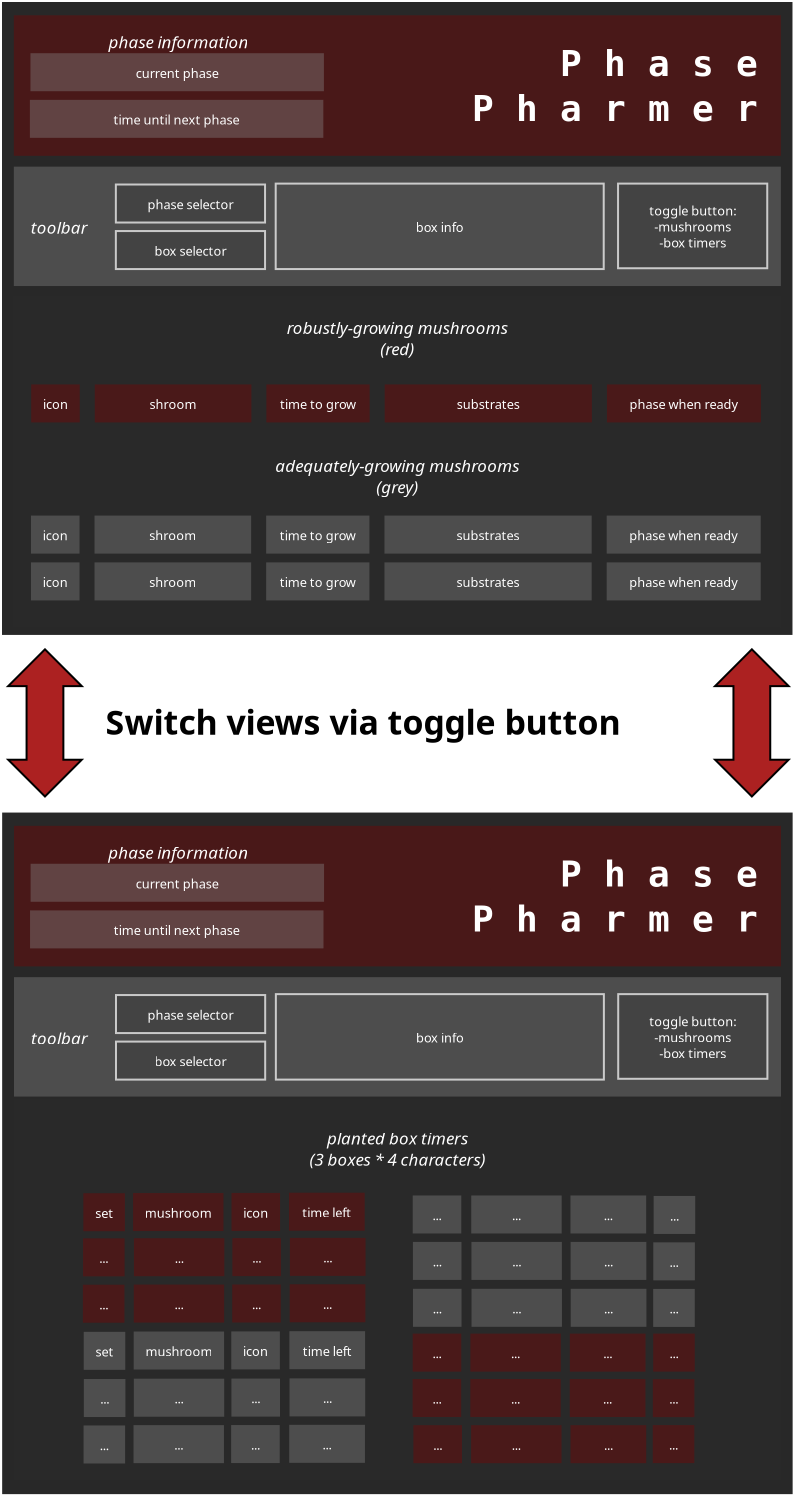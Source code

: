 <?xml version="1.0" encoding="UTF-8"?>
<dia:diagram xmlns:dia="http://www.lysator.liu.se/~alla/dia/">
  <dia:layer name="Background" visible="true" connectable="true" active="true">
    <dia:object type="Flowchart - Box" version="0" id="O0">
      <dia:attribute name="obj_pos">
        <dia:point val="-44.085,-16.676"/>
      </dia:attribute>
      <dia:attribute name="obj_bb">
        <dia:rectangle val="-44.135,-16.726;-4.511,15.021"/>
      </dia:attribute>
      <dia:attribute name="elem_corner">
        <dia:point val="-44.085,-16.676"/>
      </dia:attribute>
      <dia:attribute name="elem_width">
        <dia:real val="39.524"/>
      </dia:attribute>
      <dia:attribute name="elem_height">
        <dia:real val="31.646"/>
      </dia:attribute>
      <dia:attribute name="border_color">
        <dia:color val="#ffffff00"/>
      </dia:attribute>
      <dia:attribute name="inner_color">
        <dia:color val="#000000d7"/>
      </dia:attribute>
      <dia:attribute name="show_background">
        <dia:boolean val="true"/>
      </dia:attribute>
      <dia:attribute name="padding">
        <dia:real val="0.5"/>
      </dia:attribute>
      <dia:attribute name="text">
        <dia:composite type="text">
          <dia:attribute name="string">
            <dia:string>##</dia:string>
          </dia:attribute>
          <dia:attribute name="font">
            <dia:font family="sans" style="0" name="Helvetica"/>
          </dia:attribute>
          <dia:attribute name="height">
            <dia:real val="0.8"/>
          </dia:attribute>
          <dia:attribute name="pos">
            <dia:point val="-24.323,-0.658"/>
          </dia:attribute>
          <dia:attribute name="color">
            <dia:color val="#ffffffff"/>
          </dia:attribute>
          <dia:attribute name="alignment">
            <dia:enum val="1"/>
          </dia:attribute>
        </dia:composite>
      </dia:attribute>
    </dia:object>
    <dia:object type="Flowchart - Box" version="0" id="O1">
      <dia:attribute name="obj_pos">
        <dia:point val="-43.492,-1.981"/>
      </dia:attribute>
      <dia:attribute name="obj_bb">
        <dia:rectangle val="-43.542,-2.031;-5.092,14.636"/>
      </dia:attribute>
      <dia:attribute name="elem_corner">
        <dia:point val="-43.492,-1.981"/>
      </dia:attribute>
      <dia:attribute name="elem_width">
        <dia:real val="38.35"/>
      </dia:attribute>
      <dia:attribute name="elem_height">
        <dia:real val="16.567"/>
      </dia:attribute>
      <dia:attribute name="border_color">
        <dia:color val="#ffffff00"/>
      </dia:attribute>
      <dia:attribute name="inner_color">
        <dia:color val="#4a4a4a11"/>
      </dia:attribute>
      <dia:attribute name="show_background">
        <dia:boolean val="true"/>
      </dia:attribute>
      <dia:attribute name="padding">
        <dia:real val="0.5"/>
      </dia:attribute>
      <dia:attribute name="text">
        <dia:composite type="text">
          <dia:attribute name="string">
            <dia:string>##</dia:string>
          </dia:attribute>
          <dia:attribute name="font">
            <dia:font family="sans" style="0" name="Helvetica"/>
          </dia:attribute>
          <dia:attribute name="height">
            <dia:real val="0.8"/>
          </dia:attribute>
          <dia:attribute name="pos">
            <dia:point val="-24.317,6.498"/>
          </dia:attribute>
          <dia:attribute name="color">
            <dia:color val="#ffffffff"/>
          </dia:attribute>
          <dia:attribute name="alignment">
            <dia:enum val="1"/>
          </dia:attribute>
        </dia:composite>
      </dia:attribute>
    </dia:object>
    <dia:object type="Flowchart - Box" version="0" id="O2">
      <dia:attribute name="obj_pos">
        <dia:point val="-43.493,-16.012"/>
      </dia:attribute>
      <dia:attribute name="obj_bb">
        <dia:rectangle val="-43.543,-16.061;-5.093,-8.935"/>
      </dia:attribute>
      <dia:attribute name="elem_corner">
        <dia:point val="-43.493,-16.012"/>
      </dia:attribute>
      <dia:attribute name="elem_width">
        <dia:real val="38.35"/>
      </dia:attribute>
      <dia:attribute name="elem_height">
        <dia:real val="7.027"/>
      </dia:attribute>
      <dia:attribute name="border_color">
        <dia:color val="#ffffff00"/>
      </dia:attribute>
      <dia:attribute name="inner_color">
        <dia:color val="#7e000064"/>
      </dia:attribute>
      <dia:attribute name="show_background">
        <dia:boolean val="true"/>
      </dia:attribute>
      <dia:attribute name="padding">
        <dia:real val="0.5"/>
      </dia:attribute>
      <dia:attribute name="text">
        <dia:composite type="text">
          <dia:attribute name="string">
            <dia:string>##</dia:string>
          </dia:attribute>
          <dia:attribute name="font">
            <dia:font family="sans" style="0" name="Helvetica"/>
          </dia:attribute>
          <dia:attribute name="height">
            <dia:real val="0.8"/>
          </dia:attribute>
          <dia:attribute name="pos">
            <dia:point val="-24.318,-12.303"/>
          </dia:attribute>
          <dia:attribute name="color">
            <dia:color val="#ffffffff"/>
          </dia:attribute>
          <dia:attribute name="alignment">
            <dia:enum val="1"/>
          </dia:attribute>
        </dia:composite>
      </dia:attribute>
    </dia:object>
    <dia:object type="Flowchart - Box" version="0" id="O3">
      <dia:attribute name="obj_pos">
        <dia:point val="-43.093,-15.826"/>
      </dia:attribute>
      <dia:attribute name="obj_bb">
        <dia:rectangle val="-43.143,-15.877;-27.432,-9.385"/>
      </dia:attribute>
      <dia:attribute name="elem_corner">
        <dia:point val="-43.093,-15.826"/>
      </dia:attribute>
      <dia:attribute name="elem_width">
        <dia:real val="15.611"/>
      </dia:attribute>
      <dia:attribute name="elem_height">
        <dia:real val="6.392"/>
      </dia:attribute>
      <dia:attribute name="border_width">
        <dia:real val="0.1"/>
      </dia:attribute>
      <dia:attribute name="border_color">
        <dia:color val="#ffffff00"/>
      </dia:attribute>
      <dia:attribute name="inner_color">
        <dia:color val="#ffffff00"/>
      </dia:attribute>
      <dia:attribute name="show_background">
        <dia:boolean val="true"/>
      </dia:attribute>
      <dia:attribute name="padding">
        <dia:real val="0.5"/>
      </dia:attribute>
      <dia:attribute name="text">
        <dia:composite type="text">
          <dia:attribute name="string">
            <dia:string>#phase information



#</dia:string>
          </dia:attribute>
          <dia:attribute name="font">
            <dia:font family="sans" style="8" name="Helvetica-Oblique"/>
          </dia:attribute>
          <dia:attribute name="height">
            <dia:real val="1.058"/>
          </dia:attribute>
          <dia:attribute name="pos">
            <dia:point val="-35.287,-14.489"/>
          </dia:attribute>
          <dia:attribute name="color">
            <dia:color val="#ffffffff"/>
          </dia:attribute>
          <dia:attribute name="alignment">
            <dia:enum val="1"/>
          </dia:attribute>
        </dia:composite>
      </dia:attribute>
    </dia:object>
    <dia:object type="Standard - Text" version="1" id="O4">
      <dia:attribute name="obj_pos">
        <dia:point val="-6.29,-12.983"/>
      </dia:attribute>
      <dia:attribute name="obj_bb">
        <dia:rectangle val="-20.428,-14.661;-6.29,-10.298"/>
      </dia:attribute>
      <dia:attribute name="text">
        <dia:composite type="text">
          <dia:attribute name="string">
            <dia:string>#P h a s e
P h a r m e r#</dia:string>
          </dia:attribute>
          <dia:attribute name="font">
            <dia:font family="monospace" style="80" name="Courier-Bold"/>
          </dia:attribute>
          <dia:attribute name="height">
            <dia:real val="2.258"/>
          </dia:attribute>
          <dia:attribute name="pos">
            <dia:point val="-6.29,-12.983"/>
          </dia:attribute>
          <dia:attribute name="color">
            <dia:color val="#ffffffff"/>
          </dia:attribute>
          <dia:attribute name="alignment">
            <dia:enum val="2"/>
          </dia:attribute>
        </dia:composite>
      </dia:attribute>
      <dia:attribute name="valign">
        <dia:enum val="3"/>
      </dia:attribute>
    </dia:object>
    <dia:object type="Flowchart - Box" version="0" id="O5">
      <dia:attribute name="obj_pos">
        <dia:point val="-43.493,-8.444"/>
      </dia:attribute>
      <dia:attribute name="obj_bb">
        <dia:rectangle val="-43.543,-8.494;-5.093,-2.425"/>
      </dia:attribute>
      <dia:attribute name="elem_corner">
        <dia:point val="-43.493,-8.444"/>
      </dia:attribute>
      <dia:attribute name="elem_width">
        <dia:real val="38.35"/>
      </dia:attribute>
      <dia:attribute name="elem_height">
        <dia:real val="5.969"/>
      </dia:attribute>
      <dia:attribute name="border_color">
        <dia:color val="#ffffff00"/>
      </dia:attribute>
      <dia:attribute name="inner_color">
        <dia:color val="#88888864"/>
      </dia:attribute>
      <dia:attribute name="show_background">
        <dia:boolean val="true"/>
      </dia:attribute>
      <dia:attribute name="padding">
        <dia:real val="0.5"/>
      </dia:attribute>
      <dia:attribute name="text">
        <dia:composite type="text">
          <dia:attribute name="string">
            <dia:string>#  toolbar#</dia:string>
          </dia:attribute>
          <dia:attribute name="font">
            <dia:font family="sans" style="8" name="Helvetica-Oblique"/>
          </dia:attribute>
          <dia:attribute name="height">
            <dia:real val="1.058"/>
          </dia:attribute>
          <dia:attribute name="pos">
            <dia:point val="-43.043,-5.202"/>
          </dia:attribute>
          <dia:attribute name="color">
            <dia:color val="#ffffffff"/>
          </dia:attribute>
          <dia:attribute name="alignment">
            <dia:enum val="0"/>
          </dia:attribute>
        </dia:composite>
      </dia:attribute>
    </dia:object>
    <dia:object type="Flowchart - Box" version="0" id="O6">
      <dia:attribute name="obj_pos">
        <dia:point val="-43.074,-1.532"/>
      </dia:attribute>
      <dia:attribute name="obj_bb">
        <dia:rectangle val="-43.124,-1.582;-5.51,4.91"/>
      </dia:attribute>
      <dia:attribute name="elem_corner">
        <dia:point val="-43.074,-1.532"/>
      </dia:attribute>
      <dia:attribute name="elem_width">
        <dia:real val="37.514"/>
      </dia:attribute>
      <dia:attribute name="elem_height">
        <dia:real val="6.392"/>
      </dia:attribute>
      <dia:attribute name="border_color">
        <dia:color val="#ffffff00"/>
      </dia:attribute>
      <dia:attribute name="inner_color">
        <dia:color val="#ffffff00"/>
      </dia:attribute>
      <dia:attribute name="show_background">
        <dia:boolean val="true"/>
      </dia:attribute>
      <dia:attribute name="padding">
        <dia:real val="0.5"/>
      </dia:attribute>
      <dia:attribute name="text">
        <dia:composite type="text">
          <dia:attribute name="string">
            <dia:string>#robustly-growing mushrooms
(red)


#</dia:string>
          </dia:attribute>
          <dia:attribute name="font">
            <dia:font family="sans" style="8" name="Helvetica-Oblique"/>
          </dia:attribute>
          <dia:attribute name="height">
            <dia:real val="1.058"/>
          </dia:attribute>
          <dia:attribute name="pos">
            <dia:point val="-24.317,-0.194"/>
          </dia:attribute>
          <dia:attribute name="color">
            <dia:color val="#ffffffff"/>
          </dia:attribute>
          <dia:attribute name="alignment">
            <dia:enum val="1"/>
          </dia:attribute>
        </dia:composite>
      </dia:attribute>
    </dia:object>
    <dia:object type="Flowchart - Box" version="0" id="O7">
      <dia:attribute name="obj_pos">
        <dia:point val="-42.626,2.445"/>
      </dia:attribute>
      <dia:attribute name="obj_bb">
        <dia:rectangle val="-42.676,2.395;-40.149,4.395"/>
      </dia:attribute>
      <dia:attribute name="elem_corner">
        <dia:point val="-42.626,2.445"/>
      </dia:attribute>
      <dia:attribute name="elem_width">
        <dia:real val="2.428"/>
      </dia:attribute>
      <dia:attribute name="elem_height">
        <dia:real val="1.9"/>
      </dia:attribute>
      <dia:attribute name="border_color">
        <dia:color val="#ffffff00"/>
      </dia:attribute>
      <dia:attribute name="inner_color">
        <dia:color val="#7e000064"/>
      </dia:attribute>
      <dia:attribute name="show_background">
        <dia:boolean val="true"/>
      </dia:attribute>
      <dia:attribute name="padding">
        <dia:real val="0.5"/>
      </dia:attribute>
      <dia:attribute name="text">
        <dia:composite type="text">
          <dia:attribute name="string">
            <dia:string>#icon#</dia:string>
          </dia:attribute>
          <dia:attribute name="font">
            <dia:font family="sans" style="0" name="Helvetica"/>
          </dia:attribute>
          <dia:attribute name="height">
            <dia:real val="0.8"/>
          </dia:attribute>
          <dia:attribute name="pos">
            <dia:point val="-41.413,3.59"/>
          </dia:attribute>
          <dia:attribute name="color">
            <dia:color val="#ffffffff"/>
          </dia:attribute>
          <dia:attribute name="alignment">
            <dia:enum val="1"/>
          </dia:attribute>
        </dia:composite>
      </dia:attribute>
    </dia:object>
    <dia:object type="Flowchart - Box" version="0" id="O8">
      <dia:attribute name="obj_pos">
        <dia:point val="-43.074,5.367"/>
      </dia:attribute>
      <dia:attribute name="obj_bb">
        <dia:rectangle val="-43.124,5.317;-5.51,13.925"/>
      </dia:attribute>
      <dia:attribute name="elem_corner">
        <dia:point val="-43.074,5.367"/>
      </dia:attribute>
      <dia:attribute name="elem_width">
        <dia:real val="37.514"/>
      </dia:attribute>
      <dia:attribute name="elem_height">
        <dia:real val="8.508"/>
      </dia:attribute>
      <dia:attribute name="border_color">
        <dia:color val="#ffffff00"/>
      </dia:attribute>
      <dia:attribute name="inner_color">
        <dia:color val="#ffffff00"/>
      </dia:attribute>
      <dia:attribute name="show_background">
        <dia:boolean val="true"/>
      </dia:attribute>
      <dia:attribute name="padding">
        <dia:real val="0.5"/>
      </dia:attribute>
      <dia:attribute name="text">
        <dia:composite type="text">
          <dia:attribute name="string">
            <dia:string>#adequately-growing mushrooms
(grey)




#</dia:string>
          </dia:attribute>
          <dia:attribute name="font">
            <dia:font family="sans" style="8" name="Helvetica-Oblique"/>
          </dia:attribute>
          <dia:attribute name="height">
            <dia:real val="1.058"/>
          </dia:attribute>
          <dia:attribute name="pos">
            <dia:point val="-24.317,6.704"/>
          </dia:attribute>
          <dia:attribute name="color">
            <dia:color val="#ffffffff"/>
          </dia:attribute>
          <dia:attribute name="alignment">
            <dia:enum val="1"/>
          </dia:attribute>
        </dia:composite>
      </dia:attribute>
    </dia:object>
    <dia:object type="Flowchart - Box" version="0" id="O9">
      <dia:attribute name="obj_pos">
        <dia:point val="-39.447,2.445"/>
      </dia:attribute>
      <dia:attribute name="obj_bb">
        <dia:rectangle val="-39.497,2.395;-31.567,4.395"/>
      </dia:attribute>
      <dia:attribute name="elem_corner">
        <dia:point val="-39.447,2.445"/>
      </dia:attribute>
      <dia:attribute name="elem_width">
        <dia:real val="7.831"/>
      </dia:attribute>
      <dia:attribute name="elem_height">
        <dia:real val="1.9"/>
      </dia:attribute>
      <dia:attribute name="border_color">
        <dia:color val="#ffffff00"/>
      </dia:attribute>
      <dia:attribute name="inner_color">
        <dia:color val="#7e000064"/>
      </dia:attribute>
      <dia:attribute name="show_background">
        <dia:boolean val="true"/>
      </dia:attribute>
      <dia:attribute name="padding">
        <dia:real val="0.5"/>
      </dia:attribute>
      <dia:attribute name="text">
        <dia:composite type="text">
          <dia:attribute name="string">
            <dia:string>#shroom#</dia:string>
          </dia:attribute>
          <dia:attribute name="font">
            <dia:font family="sans" style="0" name="Helvetica"/>
          </dia:attribute>
          <dia:attribute name="height">
            <dia:real val="0.8"/>
          </dia:attribute>
          <dia:attribute name="pos">
            <dia:point val="-35.532,3.59"/>
          </dia:attribute>
          <dia:attribute name="color">
            <dia:color val="#ffffffff"/>
          </dia:attribute>
          <dia:attribute name="alignment">
            <dia:enum val="1"/>
          </dia:attribute>
        </dia:composite>
      </dia:attribute>
    </dia:object>
    <dia:object type="Flowchart - Box" version="0" id="O10">
      <dia:attribute name="obj_pos">
        <dia:point val="-30.865,2.445"/>
      </dia:attribute>
      <dia:attribute name="obj_bb">
        <dia:rectangle val="-30.915,2.395;-25.652,4.395"/>
      </dia:attribute>
      <dia:attribute name="elem_corner">
        <dia:point val="-30.865,2.445"/>
      </dia:attribute>
      <dia:attribute name="elem_width">
        <dia:real val="5.162"/>
      </dia:attribute>
      <dia:attribute name="elem_height">
        <dia:real val="1.9"/>
      </dia:attribute>
      <dia:attribute name="border_color">
        <dia:color val="#ffffff00"/>
      </dia:attribute>
      <dia:attribute name="inner_color">
        <dia:color val="#7e000064"/>
      </dia:attribute>
      <dia:attribute name="show_background">
        <dia:boolean val="true"/>
      </dia:attribute>
      <dia:attribute name="padding">
        <dia:real val="0.5"/>
      </dia:attribute>
      <dia:attribute name="text">
        <dia:composite type="text">
          <dia:attribute name="string">
            <dia:string>#time to grow#</dia:string>
          </dia:attribute>
          <dia:attribute name="font">
            <dia:font family="sans" style="0" name="Helvetica"/>
          </dia:attribute>
          <dia:attribute name="height">
            <dia:real val="0.8"/>
          </dia:attribute>
          <dia:attribute name="pos">
            <dia:point val="-28.284,3.59"/>
          </dia:attribute>
          <dia:attribute name="color">
            <dia:color val="#ffffffff"/>
          </dia:attribute>
          <dia:attribute name="alignment">
            <dia:enum val="1"/>
          </dia:attribute>
        </dia:composite>
      </dia:attribute>
    </dia:object>
    <dia:object type="Flowchart - Box" version="0" id="O11">
      <dia:attribute name="obj_pos">
        <dia:point val="-24.951,2.445"/>
      </dia:attribute>
      <dia:attribute name="obj_bb">
        <dia:rectangle val="-25.001,2.395;-14.541,4.395"/>
      </dia:attribute>
      <dia:attribute name="elem_corner">
        <dia:point val="-24.951,2.445"/>
      </dia:attribute>
      <dia:attribute name="elem_width">
        <dia:real val="10.36"/>
      </dia:attribute>
      <dia:attribute name="elem_height">
        <dia:real val="1.9"/>
      </dia:attribute>
      <dia:attribute name="border_color">
        <dia:color val="#ffffff00"/>
      </dia:attribute>
      <dia:attribute name="inner_color">
        <dia:color val="#7e000064"/>
      </dia:attribute>
      <dia:attribute name="show_background">
        <dia:boolean val="true"/>
      </dia:attribute>
      <dia:attribute name="padding">
        <dia:real val="0.5"/>
      </dia:attribute>
      <dia:attribute name="text">
        <dia:composite type="text">
          <dia:attribute name="string">
            <dia:string>#substrates#</dia:string>
          </dia:attribute>
          <dia:attribute name="font">
            <dia:font family="sans" style="0" name="Helvetica"/>
          </dia:attribute>
          <dia:attribute name="height">
            <dia:real val="0.8"/>
          </dia:attribute>
          <dia:attribute name="pos">
            <dia:point val="-19.771,3.59"/>
          </dia:attribute>
          <dia:attribute name="color">
            <dia:color val="#ffffffff"/>
          </dia:attribute>
          <dia:attribute name="alignment">
            <dia:enum val="1"/>
          </dia:attribute>
        </dia:composite>
      </dia:attribute>
    </dia:object>
    <dia:object type="Flowchart - Box" version="0" id="O12">
      <dia:attribute name="obj_pos">
        <dia:point val="-13.839,2.445"/>
      </dia:attribute>
      <dia:attribute name="obj_bb">
        <dia:rectangle val="-13.889,2.395;-6.089,4.395"/>
      </dia:attribute>
      <dia:attribute name="elem_corner">
        <dia:point val="-13.839,2.445"/>
      </dia:attribute>
      <dia:attribute name="elem_width">
        <dia:real val="7.7"/>
      </dia:attribute>
      <dia:attribute name="elem_height">
        <dia:real val="1.9"/>
      </dia:attribute>
      <dia:attribute name="border_color">
        <dia:color val="#ffffff00"/>
      </dia:attribute>
      <dia:attribute name="inner_color">
        <dia:color val="#7e000064"/>
      </dia:attribute>
      <dia:attribute name="show_background">
        <dia:boolean val="true"/>
      </dia:attribute>
      <dia:attribute name="padding">
        <dia:real val="0.5"/>
      </dia:attribute>
      <dia:attribute name="text">
        <dia:composite type="text">
          <dia:attribute name="string">
            <dia:string>#phase when ready#</dia:string>
          </dia:attribute>
          <dia:attribute name="font">
            <dia:font family="sans" style="0" name="Helvetica"/>
          </dia:attribute>
          <dia:attribute name="height">
            <dia:real val="0.8"/>
          </dia:attribute>
          <dia:attribute name="pos">
            <dia:point val="-9.989,3.59"/>
          </dia:attribute>
          <dia:attribute name="color">
            <dia:color val="#ffffffff"/>
          </dia:attribute>
          <dia:attribute name="alignment">
            <dia:enum val="1"/>
          </dia:attribute>
        </dia:composite>
      </dia:attribute>
    </dia:object>
    <dia:object type="Flowchart - Box" version="0" id="O13">
      <dia:attribute name="obj_pos">
        <dia:point val="-42.637,9.004"/>
      </dia:attribute>
      <dia:attribute name="obj_bb">
        <dia:rectangle val="-42.687,8.954;-40.16,10.954"/>
      </dia:attribute>
      <dia:attribute name="elem_corner">
        <dia:point val="-42.637,9.004"/>
      </dia:attribute>
      <dia:attribute name="elem_width">
        <dia:real val="2.428"/>
      </dia:attribute>
      <dia:attribute name="elem_height">
        <dia:real val="1.9"/>
      </dia:attribute>
      <dia:attribute name="border_color">
        <dia:color val="#ffffff00"/>
      </dia:attribute>
      <dia:attribute name="inner_color">
        <dia:color val="#88888862"/>
      </dia:attribute>
      <dia:attribute name="show_background">
        <dia:boolean val="true"/>
      </dia:attribute>
      <dia:attribute name="padding">
        <dia:real val="0.5"/>
      </dia:attribute>
      <dia:attribute name="text">
        <dia:composite type="text">
          <dia:attribute name="string">
            <dia:string>#icon#</dia:string>
          </dia:attribute>
          <dia:attribute name="font">
            <dia:font family="sans" style="0" name="Helvetica"/>
          </dia:attribute>
          <dia:attribute name="height">
            <dia:real val="0.8"/>
          </dia:attribute>
          <dia:attribute name="pos">
            <dia:point val="-41.423,10.149"/>
          </dia:attribute>
          <dia:attribute name="color">
            <dia:color val="#ffffffff"/>
          </dia:attribute>
          <dia:attribute name="alignment">
            <dia:enum val="1"/>
          </dia:attribute>
        </dia:composite>
      </dia:attribute>
    </dia:object>
    <dia:object type="Flowchart - Box" version="0" id="O14">
      <dia:attribute name="obj_pos">
        <dia:point val="-39.458,9.004"/>
      </dia:attribute>
      <dia:attribute name="obj_bb">
        <dia:rectangle val="-39.508,8.954;-31.578,10.954"/>
      </dia:attribute>
      <dia:attribute name="elem_corner">
        <dia:point val="-39.458,9.004"/>
      </dia:attribute>
      <dia:attribute name="elem_width">
        <dia:real val="7.831"/>
      </dia:attribute>
      <dia:attribute name="elem_height">
        <dia:real val="1.9"/>
      </dia:attribute>
      <dia:attribute name="border_color">
        <dia:color val="#ffffff00"/>
      </dia:attribute>
      <dia:attribute name="inner_color">
        <dia:color val="#88888862"/>
      </dia:attribute>
      <dia:attribute name="show_background">
        <dia:boolean val="true"/>
      </dia:attribute>
      <dia:attribute name="padding">
        <dia:real val="0.5"/>
      </dia:attribute>
      <dia:attribute name="text">
        <dia:composite type="text">
          <dia:attribute name="string">
            <dia:string>#shroom#</dia:string>
          </dia:attribute>
          <dia:attribute name="font">
            <dia:font family="sans" style="0" name="Helvetica"/>
          </dia:attribute>
          <dia:attribute name="height">
            <dia:real val="0.8"/>
          </dia:attribute>
          <dia:attribute name="pos">
            <dia:point val="-35.543,10.149"/>
          </dia:attribute>
          <dia:attribute name="color">
            <dia:color val="#ffffffff"/>
          </dia:attribute>
          <dia:attribute name="alignment">
            <dia:enum val="1"/>
          </dia:attribute>
        </dia:composite>
      </dia:attribute>
    </dia:object>
    <dia:object type="Flowchart - Box" version="0" id="O15">
      <dia:attribute name="obj_pos">
        <dia:point val="-30.876,9.004"/>
      </dia:attribute>
      <dia:attribute name="obj_bb">
        <dia:rectangle val="-30.926,8.954;-25.663,10.954"/>
      </dia:attribute>
      <dia:attribute name="elem_corner">
        <dia:point val="-30.876,9.004"/>
      </dia:attribute>
      <dia:attribute name="elem_width">
        <dia:real val="5.162"/>
      </dia:attribute>
      <dia:attribute name="elem_height">
        <dia:real val="1.9"/>
      </dia:attribute>
      <dia:attribute name="border_color">
        <dia:color val="#ffffff00"/>
      </dia:attribute>
      <dia:attribute name="inner_color">
        <dia:color val="#88888862"/>
      </dia:attribute>
      <dia:attribute name="show_background">
        <dia:boolean val="true"/>
      </dia:attribute>
      <dia:attribute name="padding">
        <dia:real val="0.5"/>
      </dia:attribute>
      <dia:attribute name="text">
        <dia:composite type="text">
          <dia:attribute name="string">
            <dia:string>#time to grow#</dia:string>
          </dia:attribute>
          <dia:attribute name="font">
            <dia:font family="sans" style="0" name="Helvetica"/>
          </dia:attribute>
          <dia:attribute name="height">
            <dia:real val="0.8"/>
          </dia:attribute>
          <dia:attribute name="pos">
            <dia:point val="-28.294,10.149"/>
          </dia:attribute>
          <dia:attribute name="color">
            <dia:color val="#ffffffff"/>
          </dia:attribute>
          <dia:attribute name="alignment">
            <dia:enum val="1"/>
          </dia:attribute>
        </dia:composite>
      </dia:attribute>
    </dia:object>
    <dia:object type="Flowchart - Box" version="0" id="O16">
      <dia:attribute name="obj_pos">
        <dia:point val="-24.962,9.004"/>
      </dia:attribute>
      <dia:attribute name="obj_bb">
        <dia:rectangle val="-25.012,8.954;-14.552,10.954"/>
      </dia:attribute>
      <dia:attribute name="elem_corner">
        <dia:point val="-24.962,9.004"/>
      </dia:attribute>
      <dia:attribute name="elem_width">
        <dia:real val="10.36"/>
      </dia:attribute>
      <dia:attribute name="elem_height">
        <dia:real val="1.9"/>
      </dia:attribute>
      <dia:attribute name="border_color">
        <dia:color val="#ffffff00"/>
      </dia:attribute>
      <dia:attribute name="inner_color">
        <dia:color val="#88888862"/>
      </dia:attribute>
      <dia:attribute name="show_background">
        <dia:boolean val="true"/>
      </dia:attribute>
      <dia:attribute name="padding">
        <dia:real val="0.5"/>
      </dia:attribute>
      <dia:attribute name="text">
        <dia:composite type="text">
          <dia:attribute name="string">
            <dia:string>#substrates#</dia:string>
          </dia:attribute>
          <dia:attribute name="font">
            <dia:font family="sans" style="0" name="Helvetica"/>
          </dia:attribute>
          <dia:attribute name="height">
            <dia:real val="0.8"/>
          </dia:attribute>
          <dia:attribute name="pos">
            <dia:point val="-19.782,10.149"/>
          </dia:attribute>
          <dia:attribute name="color">
            <dia:color val="#ffffffff"/>
          </dia:attribute>
          <dia:attribute name="alignment">
            <dia:enum val="1"/>
          </dia:attribute>
        </dia:composite>
      </dia:attribute>
    </dia:object>
    <dia:object type="Flowchart - Box" version="0" id="O17">
      <dia:attribute name="obj_pos">
        <dia:point val="-13.85,9.004"/>
      </dia:attribute>
      <dia:attribute name="obj_bb">
        <dia:rectangle val="-13.9,8.954;-6.1,10.954"/>
      </dia:attribute>
      <dia:attribute name="elem_corner">
        <dia:point val="-13.85,9.004"/>
      </dia:attribute>
      <dia:attribute name="elem_width">
        <dia:real val="7.7"/>
      </dia:attribute>
      <dia:attribute name="elem_height">
        <dia:real val="1.9"/>
      </dia:attribute>
      <dia:attribute name="border_color">
        <dia:color val="#ffffff00"/>
      </dia:attribute>
      <dia:attribute name="inner_color">
        <dia:color val="#88888862"/>
      </dia:attribute>
      <dia:attribute name="show_background">
        <dia:boolean val="true"/>
      </dia:attribute>
      <dia:attribute name="padding">
        <dia:real val="0.5"/>
      </dia:attribute>
      <dia:attribute name="text">
        <dia:composite type="text">
          <dia:attribute name="string">
            <dia:string>#phase when ready#</dia:string>
          </dia:attribute>
          <dia:attribute name="font">
            <dia:font family="sans" style="0" name="Helvetica"/>
          </dia:attribute>
          <dia:attribute name="height">
            <dia:real val="0.8"/>
          </dia:attribute>
          <dia:attribute name="pos">
            <dia:point val="-10.0,10.149"/>
          </dia:attribute>
          <dia:attribute name="color">
            <dia:color val="#ffffffff"/>
          </dia:attribute>
          <dia:attribute name="alignment">
            <dia:enum val="1"/>
          </dia:attribute>
        </dia:composite>
      </dia:attribute>
    </dia:object>
    <dia:object type="Flowchart - Box" version="0" id="O18">
      <dia:attribute name="obj_pos">
        <dia:point val="-42.637,11.344"/>
      </dia:attribute>
      <dia:attribute name="obj_bb">
        <dia:rectangle val="-42.687,11.294;-40.16,13.294"/>
      </dia:attribute>
      <dia:attribute name="elem_corner">
        <dia:point val="-42.637,11.344"/>
      </dia:attribute>
      <dia:attribute name="elem_width">
        <dia:real val="2.428"/>
      </dia:attribute>
      <dia:attribute name="elem_height">
        <dia:real val="1.9"/>
      </dia:attribute>
      <dia:attribute name="border_color">
        <dia:color val="#ffffff00"/>
      </dia:attribute>
      <dia:attribute name="inner_color">
        <dia:color val="#88888862"/>
      </dia:attribute>
      <dia:attribute name="show_background">
        <dia:boolean val="true"/>
      </dia:attribute>
      <dia:attribute name="padding">
        <dia:real val="0.5"/>
      </dia:attribute>
      <dia:attribute name="text">
        <dia:composite type="text">
          <dia:attribute name="string">
            <dia:string>#icon#</dia:string>
          </dia:attribute>
          <dia:attribute name="font">
            <dia:font family="sans" style="0" name="Helvetica"/>
          </dia:attribute>
          <dia:attribute name="height">
            <dia:real val="0.8"/>
          </dia:attribute>
          <dia:attribute name="pos">
            <dia:point val="-41.423,12.489"/>
          </dia:attribute>
          <dia:attribute name="color">
            <dia:color val="#ffffffff"/>
          </dia:attribute>
          <dia:attribute name="alignment">
            <dia:enum val="1"/>
          </dia:attribute>
        </dia:composite>
      </dia:attribute>
    </dia:object>
    <dia:object type="Flowchart - Box" version="0" id="O19">
      <dia:attribute name="obj_pos">
        <dia:point val="-39.458,11.344"/>
      </dia:attribute>
      <dia:attribute name="obj_bb">
        <dia:rectangle val="-39.508,11.294;-31.578,13.294"/>
      </dia:attribute>
      <dia:attribute name="elem_corner">
        <dia:point val="-39.458,11.344"/>
      </dia:attribute>
      <dia:attribute name="elem_width">
        <dia:real val="7.831"/>
      </dia:attribute>
      <dia:attribute name="elem_height">
        <dia:real val="1.9"/>
      </dia:attribute>
      <dia:attribute name="border_color">
        <dia:color val="#ffffff00"/>
      </dia:attribute>
      <dia:attribute name="inner_color">
        <dia:color val="#88888862"/>
      </dia:attribute>
      <dia:attribute name="show_background">
        <dia:boolean val="true"/>
      </dia:attribute>
      <dia:attribute name="padding">
        <dia:real val="0.5"/>
      </dia:attribute>
      <dia:attribute name="text">
        <dia:composite type="text">
          <dia:attribute name="string">
            <dia:string>#shroom#</dia:string>
          </dia:attribute>
          <dia:attribute name="font">
            <dia:font family="sans" style="0" name="Helvetica"/>
          </dia:attribute>
          <dia:attribute name="height">
            <dia:real val="0.8"/>
          </dia:attribute>
          <dia:attribute name="pos">
            <dia:point val="-35.543,12.489"/>
          </dia:attribute>
          <dia:attribute name="color">
            <dia:color val="#ffffffff"/>
          </dia:attribute>
          <dia:attribute name="alignment">
            <dia:enum val="1"/>
          </dia:attribute>
        </dia:composite>
      </dia:attribute>
    </dia:object>
    <dia:object type="Flowchart - Box" version="0" id="O20">
      <dia:attribute name="obj_pos">
        <dia:point val="-30.876,11.344"/>
      </dia:attribute>
      <dia:attribute name="obj_bb">
        <dia:rectangle val="-30.926,11.294;-25.663,13.294"/>
      </dia:attribute>
      <dia:attribute name="elem_corner">
        <dia:point val="-30.876,11.344"/>
      </dia:attribute>
      <dia:attribute name="elem_width">
        <dia:real val="5.162"/>
      </dia:attribute>
      <dia:attribute name="elem_height">
        <dia:real val="1.9"/>
      </dia:attribute>
      <dia:attribute name="border_color">
        <dia:color val="#ffffff00"/>
      </dia:attribute>
      <dia:attribute name="inner_color">
        <dia:color val="#88888862"/>
      </dia:attribute>
      <dia:attribute name="show_background">
        <dia:boolean val="true"/>
      </dia:attribute>
      <dia:attribute name="padding">
        <dia:real val="0.5"/>
      </dia:attribute>
      <dia:attribute name="text">
        <dia:composite type="text">
          <dia:attribute name="string">
            <dia:string>#time to grow#</dia:string>
          </dia:attribute>
          <dia:attribute name="font">
            <dia:font family="sans" style="0" name="Helvetica"/>
          </dia:attribute>
          <dia:attribute name="height">
            <dia:real val="0.8"/>
          </dia:attribute>
          <dia:attribute name="pos">
            <dia:point val="-28.294,12.489"/>
          </dia:attribute>
          <dia:attribute name="color">
            <dia:color val="#ffffffff"/>
          </dia:attribute>
          <dia:attribute name="alignment">
            <dia:enum val="1"/>
          </dia:attribute>
        </dia:composite>
      </dia:attribute>
    </dia:object>
    <dia:object type="Flowchart - Box" version="0" id="O21">
      <dia:attribute name="obj_pos">
        <dia:point val="-24.962,11.344"/>
      </dia:attribute>
      <dia:attribute name="obj_bb">
        <dia:rectangle val="-25.012,11.294;-14.552,13.294"/>
      </dia:attribute>
      <dia:attribute name="elem_corner">
        <dia:point val="-24.962,11.344"/>
      </dia:attribute>
      <dia:attribute name="elem_width">
        <dia:real val="10.36"/>
      </dia:attribute>
      <dia:attribute name="elem_height">
        <dia:real val="1.9"/>
      </dia:attribute>
      <dia:attribute name="border_color">
        <dia:color val="#ffffff00"/>
      </dia:attribute>
      <dia:attribute name="inner_color">
        <dia:color val="#88888862"/>
      </dia:attribute>
      <dia:attribute name="show_background">
        <dia:boolean val="true"/>
      </dia:attribute>
      <dia:attribute name="padding">
        <dia:real val="0.5"/>
      </dia:attribute>
      <dia:attribute name="text">
        <dia:composite type="text">
          <dia:attribute name="string">
            <dia:string>#substrates#</dia:string>
          </dia:attribute>
          <dia:attribute name="font">
            <dia:font family="sans" style="0" name="Helvetica"/>
          </dia:attribute>
          <dia:attribute name="height">
            <dia:real val="0.8"/>
          </dia:attribute>
          <dia:attribute name="pos">
            <dia:point val="-19.782,12.489"/>
          </dia:attribute>
          <dia:attribute name="color">
            <dia:color val="#ffffffff"/>
          </dia:attribute>
          <dia:attribute name="alignment">
            <dia:enum val="1"/>
          </dia:attribute>
        </dia:composite>
      </dia:attribute>
    </dia:object>
    <dia:object type="Flowchart - Box" version="0" id="O22">
      <dia:attribute name="obj_pos">
        <dia:point val="-13.85,11.344"/>
      </dia:attribute>
      <dia:attribute name="obj_bb">
        <dia:rectangle val="-13.9,11.294;-6.1,13.294"/>
      </dia:attribute>
      <dia:attribute name="elem_corner">
        <dia:point val="-13.85,11.344"/>
      </dia:attribute>
      <dia:attribute name="elem_width">
        <dia:real val="7.7"/>
      </dia:attribute>
      <dia:attribute name="elem_height">
        <dia:real val="1.9"/>
      </dia:attribute>
      <dia:attribute name="border_color">
        <dia:color val="#ffffff00"/>
      </dia:attribute>
      <dia:attribute name="inner_color">
        <dia:color val="#88888862"/>
      </dia:attribute>
      <dia:attribute name="show_background">
        <dia:boolean val="true"/>
      </dia:attribute>
      <dia:attribute name="padding">
        <dia:real val="0.5"/>
      </dia:attribute>
      <dia:attribute name="text">
        <dia:composite type="text">
          <dia:attribute name="string">
            <dia:string>#phase when ready#</dia:string>
          </dia:attribute>
          <dia:attribute name="font">
            <dia:font family="sans" style="0" name="Helvetica"/>
          </dia:attribute>
          <dia:attribute name="height">
            <dia:real val="0.8"/>
          </dia:attribute>
          <dia:attribute name="pos">
            <dia:point val="-10.0,12.489"/>
          </dia:attribute>
          <dia:attribute name="color">
            <dia:color val="#ffffffff"/>
          </dia:attribute>
          <dia:attribute name="alignment">
            <dia:enum val="1"/>
          </dia:attribute>
        </dia:composite>
      </dia:attribute>
    </dia:object>
    <dia:object type="Flowchart - Box" version="0" id="O23">
      <dia:attribute name="obj_pos">
        <dia:point val="-38.392,-7.55"/>
      </dia:attribute>
      <dia:attribute name="obj_bb">
        <dia:rectangle val="-38.442,-7.6;-30.884,-5.6"/>
      </dia:attribute>
      <dia:attribute name="elem_corner">
        <dia:point val="-38.392,-7.55"/>
      </dia:attribute>
      <dia:attribute name="elem_width">
        <dia:real val="7.459"/>
      </dia:attribute>
      <dia:attribute name="elem_height">
        <dia:real val="1.9"/>
      </dia:attribute>
      <dia:attribute name="border_color">
        <dia:color val="#ffffffb4"/>
      </dia:attribute>
      <dia:attribute name="inner_color">
        <dia:color val="#35353562"/>
      </dia:attribute>
      <dia:attribute name="show_background">
        <dia:boolean val="true"/>
      </dia:attribute>
      <dia:attribute name="padding">
        <dia:real val="0.5"/>
      </dia:attribute>
      <dia:attribute name="text">
        <dia:composite type="text">
          <dia:attribute name="string">
            <dia:string>#phase selector#</dia:string>
          </dia:attribute>
          <dia:attribute name="font">
            <dia:font family="sans" style="0" name="Helvetica"/>
          </dia:attribute>
          <dia:attribute name="height">
            <dia:real val="0.8"/>
          </dia:attribute>
          <dia:attribute name="pos">
            <dia:point val="-34.663,-6.405"/>
          </dia:attribute>
          <dia:attribute name="color">
            <dia:color val="#ffffffff"/>
          </dia:attribute>
          <dia:attribute name="alignment">
            <dia:enum val="1"/>
          </dia:attribute>
        </dia:composite>
      </dia:attribute>
    </dia:object>
    <dia:object type="Flowchart - Box" version="0" id="O24">
      <dia:attribute name="obj_pos">
        <dia:point val="-42.662,-14.115"/>
      </dia:attribute>
      <dia:attribute name="obj_bb">
        <dia:rectangle val="-42.712,-14.165;-27.94,-12.165"/>
      </dia:attribute>
      <dia:attribute name="elem_corner">
        <dia:point val="-42.662,-14.115"/>
      </dia:attribute>
      <dia:attribute name="elem_width">
        <dia:real val="14.672"/>
      </dia:attribute>
      <dia:attribute name="elem_height">
        <dia:real val="1.9"/>
      </dia:attribute>
      <dia:attribute name="border_color">
        <dia:color val="#ffffff00"/>
      </dia:attribute>
      <dia:attribute name="inner_color">
        <dia:color val="#88888862"/>
      </dia:attribute>
      <dia:attribute name="show_background">
        <dia:boolean val="true"/>
      </dia:attribute>
      <dia:attribute name="padding">
        <dia:real val="0.5"/>
      </dia:attribute>
      <dia:attribute name="text">
        <dia:composite type="text">
          <dia:attribute name="string">
            <dia:string>#current phase#</dia:string>
          </dia:attribute>
          <dia:attribute name="font">
            <dia:font family="sans" style="0" name="Helvetica"/>
          </dia:attribute>
          <dia:attribute name="height">
            <dia:real val="0.8"/>
          </dia:attribute>
          <dia:attribute name="pos">
            <dia:point val="-35.326,-12.97"/>
          </dia:attribute>
          <dia:attribute name="color">
            <dia:color val="#ffffffff"/>
          </dia:attribute>
          <dia:attribute name="alignment">
            <dia:enum val="1"/>
          </dia:attribute>
        </dia:composite>
      </dia:attribute>
    </dia:object>
    <dia:object type="Flowchart - Box" version="0" id="O25">
      <dia:attribute name="obj_pos">
        <dia:point val="-42.691,-11.784"/>
      </dia:attribute>
      <dia:attribute name="obj_bb">
        <dia:rectangle val="-42.741,-11.834;-27.969,-9.834"/>
      </dia:attribute>
      <dia:attribute name="elem_corner">
        <dia:point val="-42.691,-11.784"/>
      </dia:attribute>
      <dia:attribute name="elem_width">
        <dia:real val="14.672"/>
      </dia:attribute>
      <dia:attribute name="elem_height">
        <dia:real val="1.9"/>
      </dia:attribute>
      <dia:attribute name="border_color">
        <dia:color val="#ffffff00"/>
      </dia:attribute>
      <dia:attribute name="inner_color">
        <dia:color val="#88888862"/>
      </dia:attribute>
      <dia:attribute name="show_background">
        <dia:boolean val="true"/>
      </dia:attribute>
      <dia:attribute name="padding">
        <dia:real val="0.5"/>
      </dia:attribute>
      <dia:attribute name="text">
        <dia:composite type="text">
          <dia:attribute name="string">
            <dia:string>#time until next phase#</dia:string>
          </dia:attribute>
          <dia:attribute name="font">
            <dia:font family="sans" style="0" name="Helvetica"/>
          </dia:attribute>
          <dia:attribute name="height">
            <dia:real val="0.8"/>
          </dia:attribute>
          <dia:attribute name="pos">
            <dia:point val="-35.355,-10.639"/>
          </dia:attribute>
          <dia:attribute name="color">
            <dia:color val="#ffffffff"/>
          </dia:attribute>
          <dia:attribute name="alignment">
            <dia:enum val="1"/>
          </dia:attribute>
        </dia:composite>
      </dia:attribute>
    </dia:object>
    <dia:object type="Flowchart - Box" version="0" id="O26">
      <dia:attribute name="obj_pos">
        <dia:point val="-38.392,-5.223"/>
      </dia:attribute>
      <dia:attribute name="obj_bb">
        <dia:rectangle val="-38.442,-5.273;-30.884,-3.273"/>
      </dia:attribute>
      <dia:attribute name="elem_corner">
        <dia:point val="-38.392,-5.223"/>
      </dia:attribute>
      <dia:attribute name="elem_width">
        <dia:real val="7.459"/>
      </dia:attribute>
      <dia:attribute name="elem_height">
        <dia:real val="1.9"/>
      </dia:attribute>
      <dia:attribute name="border_color">
        <dia:color val="#ffffffb4"/>
      </dia:attribute>
      <dia:attribute name="inner_color">
        <dia:color val="#35353562"/>
      </dia:attribute>
      <dia:attribute name="show_background">
        <dia:boolean val="true"/>
      </dia:attribute>
      <dia:attribute name="padding">
        <dia:real val="0.5"/>
      </dia:attribute>
      <dia:attribute name="text">
        <dia:composite type="text">
          <dia:attribute name="string">
            <dia:string>#box selector#</dia:string>
          </dia:attribute>
          <dia:attribute name="font">
            <dia:font family="sans" style="0" name="Helvetica"/>
          </dia:attribute>
          <dia:attribute name="height">
            <dia:real val="0.8"/>
          </dia:attribute>
          <dia:attribute name="pos">
            <dia:point val="-34.663,-4.078"/>
          </dia:attribute>
          <dia:attribute name="color">
            <dia:color val="#ffffffff"/>
          </dia:attribute>
          <dia:attribute name="alignment">
            <dia:enum val="1"/>
          </dia:attribute>
        </dia:composite>
      </dia:attribute>
    </dia:object>
    <dia:object type="Flowchart - Box" version="0" id="O27">
      <dia:attribute name="obj_pos">
        <dia:point val="-30.4,-7.596"/>
      </dia:attribute>
      <dia:attribute name="obj_bb">
        <dia:rectangle val="-30.45,-7.646;-13.948,-3.273"/>
      </dia:attribute>
      <dia:attribute name="elem_corner">
        <dia:point val="-30.4,-7.596"/>
      </dia:attribute>
      <dia:attribute name="elem_width">
        <dia:real val="16.401"/>
      </dia:attribute>
      <dia:attribute name="elem_height">
        <dia:real val="4.273"/>
      </dia:attribute>
      <dia:attribute name="border_color">
        <dia:color val="#ffffffb4"/>
      </dia:attribute>
      <dia:attribute name="inner_color">
        <dia:color val="#88888800"/>
      </dia:attribute>
      <dia:attribute name="show_background">
        <dia:boolean val="true"/>
      </dia:attribute>
      <dia:attribute name="padding">
        <dia:real val="0.5"/>
      </dia:attribute>
      <dia:attribute name="text">
        <dia:composite type="text">
          <dia:attribute name="string">
            <dia:string>#box info#</dia:string>
          </dia:attribute>
          <dia:attribute name="font">
            <dia:font family="sans" style="0" name="Helvetica"/>
          </dia:attribute>
          <dia:attribute name="height">
            <dia:real val="0.8"/>
          </dia:attribute>
          <dia:attribute name="pos">
            <dia:point val="-22.199,-5.264"/>
          </dia:attribute>
          <dia:attribute name="color">
            <dia:color val="#ffffffff"/>
          </dia:attribute>
          <dia:attribute name="alignment">
            <dia:enum val="1"/>
          </dia:attribute>
        </dia:composite>
      </dia:attribute>
    </dia:object>
    <dia:object type="Flowchart - Box" version="0" id="O28">
      <dia:attribute name="obj_pos">
        <dia:point val="-13.282,-7.596"/>
      </dia:attribute>
      <dia:attribute name="obj_bb">
        <dia:rectangle val="-13.332,-7.646;-5.773,-3.314"/>
      </dia:attribute>
      <dia:attribute name="elem_corner">
        <dia:point val="-13.282,-7.596"/>
      </dia:attribute>
      <dia:attribute name="elem_width">
        <dia:real val="7.459"/>
      </dia:attribute>
      <dia:attribute name="elem_height">
        <dia:real val="4.232"/>
      </dia:attribute>
      <dia:attribute name="border_color">
        <dia:color val="#ffffffb4"/>
      </dia:attribute>
      <dia:attribute name="inner_color">
        <dia:color val="#35353562"/>
      </dia:attribute>
      <dia:attribute name="show_background">
        <dia:boolean val="true"/>
      </dia:attribute>
      <dia:attribute name="padding">
        <dia:real val="0.5"/>
      </dia:attribute>
      <dia:attribute name="text">
        <dia:composite type="text">
          <dia:attribute name="string">
            <dia:string>#toggle button:
-mushrooms
-box timers#</dia:string>
          </dia:attribute>
          <dia:attribute name="font">
            <dia:font family="sans" style="0" name="Helvetica"/>
          </dia:attribute>
          <dia:attribute name="height">
            <dia:real val="0.8"/>
          </dia:attribute>
          <dia:attribute name="pos">
            <dia:point val="-9.553,-6.085"/>
          </dia:attribute>
          <dia:attribute name="color">
            <dia:color val="#ffffffff"/>
          </dia:attribute>
          <dia:attribute name="alignment">
            <dia:enum val="1"/>
          </dia:attribute>
        </dia:composite>
      </dia:attribute>
    </dia:object>
    <dia:object type="Flowchart - Box" version="0" id="O29">
      <dia:attribute name="obj_pos">
        <dia:point val="-44.077,23.852"/>
      </dia:attribute>
      <dia:attribute name="obj_bb">
        <dia:rectangle val="-44.127,23.802;-4.503,57.98"/>
      </dia:attribute>
      <dia:attribute name="elem_corner">
        <dia:point val="-44.077,23.852"/>
      </dia:attribute>
      <dia:attribute name="elem_width">
        <dia:real val="39.524"/>
      </dia:attribute>
      <dia:attribute name="elem_height">
        <dia:real val="34.079"/>
      </dia:attribute>
      <dia:attribute name="border_color">
        <dia:color val="#ffffff00"/>
      </dia:attribute>
      <dia:attribute name="inner_color">
        <dia:color val="#000000d7"/>
      </dia:attribute>
      <dia:attribute name="show_background">
        <dia:boolean val="true"/>
      </dia:attribute>
      <dia:attribute name="padding">
        <dia:real val="0.5"/>
      </dia:attribute>
      <dia:attribute name="text">
        <dia:composite type="text">
          <dia:attribute name="string">
            <dia:string>##</dia:string>
          </dia:attribute>
          <dia:attribute name="font">
            <dia:font family="sans" style="0" name="Helvetica"/>
          </dia:attribute>
          <dia:attribute name="height">
            <dia:real val="0.8"/>
          </dia:attribute>
          <dia:attribute name="pos">
            <dia:point val="-24.315,41.086"/>
          </dia:attribute>
          <dia:attribute name="color">
            <dia:color val="#ffffffff"/>
          </dia:attribute>
          <dia:attribute name="alignment">
            <dia:enum val="1"/>
          </dia:attribute>
        </dia:composite>
      </dia:attribute>
    </dia:object>
    <dia:object type="Flowchart - Box" version="0" id="O30">
      <dia:attribute name="obj_pos">
        <dia:point val="-43.484,38.172"/>
      </dia:attribute>
      <dia:attribute name="obj_bb">
        <dia:rectangle val="-43.534,38.122;-5.084,57.274"/>
      </dia:attribute>
      <dia:attribute name="elem_corner">
        <dia:point val="-43.484,38.172"/>
      </dia:attribute>
      <dia:attribute name="elem_width">
        <dia:real val="38.35"/>
      </dia:attribute>
      <dia:attribute name="elem_height">
        <dia:real val="19.052"/>
      </dia:attribute>
      <dia:attribute name="border_color">
        <dia:color val="#ffffff00"/>
      </dia:attribute>
      <dia:attribute name="inner_color">
        <dia:color val="#4a4a4a11"/>
      </dia:attribute>
      <dia:attribute name="show_background">
        <dia:boolean val="true"/>
      </dia:attribute>
      <dia:attribute name="padding">
        <dia:real val="0.5"/>
      </dia:attribute>
      <dia:attribute name="text">
        <dia:composite type="text">
          <dia:attribute name="string">
            <dia:string>##</dia:string>
          </dia:attribute>
          <dia:attribute name="font">
            <dia:font family="sans" style="0" name="Helvetica"/>
          </dia:attribute>
          <dia:attribute name="height">
            <dia:real val="0.8"/>
          </dia:attribute>
          <dia:attribute name="pos">
            <dia:point val="-24.309,47.893"/>
          </dia:attribute>
          <dia:attribute name="color">
            <dia:color val="#ffffffff"/>
          </dia:attribute>
          <dia:attribute name="alignment">
            <dia:enum val="1"/>
          </dia:attribute>
        </dia:composite>
      </dia:attribute>
    </dia:object>
    <dia:object type="Flowchart - Box" version="0" id="O31">
      <dia:attribute name="obj_pos">
        <dia:point val="-43.485,24.516"/>
      </dia:attribute>
      <dia:attribute name="obj_bb">
        <dia:rectangle val="-43.535,24.466;-5.085,31.592"/>
      </dia:attribute>
      <dia:attribute name="elem_corner">
        <dia:point val="-43.485,24.516"/>
      </dia:attribute>
      <dia:attribute name="elem_width">
        <dia:real val="38.35"/>
      </dia:attribute>
      <dia:attribute name="elem_height">
        <dia:real val="7.027"/>
      </dia:attribute>
      <dia:attribute name="border_color">
        <dia:color val="#ffffff00"/>
      </dia:attribute>
      <dia:attribute name="inner_color">
        <dia:color val="#7e000064"/>
      </dia:attribute>
      <dia:attribute name="show_background">
        <dia:boolean val="true"/>
      </dia:attribute>
      <dia:attribute name="padding">
        <dia:real val="0.5"/>
      </dia:attribute>
      <dia:attribute name="text">
        <dia:composite type="text">
          <dia:attribute name="string">
            <dia:string>##</dia:string>
          </dia:attribute>
          <dia:attribute name="font">
            <dia:font family="sans" style="0" name="Helvetica"/>
          </dia:attribute>
          <dia:attribute name="height">
            <dia:real val="0.8"/>
          </dia:attribute>
          <dia:attribute name="pos">
            <dia:point val="-24.31,28.224"/>
          </dia:attribute>
          <dia:attribute name="color">
            <dia:color val="#ffffffff"/>
          </dia:attribute>
          <dia:attribute name="alignment">
            <dia:enum val="1"/>
          </dia:attribute>
        </dia:composite>
      </dia:attribute>
    </dia:object>
    <dia:object type="Flowchart - Box" version="0" id="O32">
      <dia:attribute name="obj_pos">
        <dia:point val="-43.085,24.701"/>
      </dia:attribute>
      <dia:attribute name="obj_bb">
        <dia:rectangle val="-43.135,24.651;-27.424,31.142"/>
      </dia:attribute>
      <dia:attribute name="elem_corner">
        <dia:point val="-43.085,24.701"/>
      </dia:attribute>
      <dia:attribute name="elem_width">
        <dia:real val="15.611"/>
      </dia:attribute>
      <dia:attribute name="elem_height">
        <dia:real val="6.392"/>
      </dia:attribute>
      <dia:attribute name="border_width">
        <dia:real val="0.1"/>
      </dia:attribute>
      <dia:attribute name="border_color">
        <dia:color val="#ffffff00"/>
      </dia:attribute>
      <dia:attribute name="inner_color">
        <dia:color val="#ffffff00"/>
      </dia:attribute>
      <dia:attribute name="show_background">
        <dia:boolean val="true"/>
      </dia:attribute>
      <dia:attribute name="padding">
        <dia:real val="0.5"/>
      </dia:attribute>
      <dia:attribute name="text">
        <dia:composite type="text">
          <dia:attribute name="string">
            <dia:string>#phase information



#</dia:string>
          </dia:attribute>
          <dia:attribute name="font">
            <dia:font family="sans" style="8" name="Helvetica-Oblique"/>
          </dia:attribute>
          <dia:attribute name="height">
            <dia:real val="1.058"/>
          </dia:attribute>
          <dia:attribute name="pos">
            <dia:point val="-35.28,26.038"/>
          </dia:attribute>
          <dia:attribute name="color">
            <dia:color val="#ffffffff"/>
          </dia:attribute>
          <dia:attribute name="alignment">
            <dia:enum val="1"/>
          </dia:attribute>
        </dia:composite>
      </dia:attribute>
    </dia:object>
    <dia:object type="Standard - Text" version="1" id="O33">
      <dia:attribute name="obj_pos">
        <dia:point val="-6.283,27.544"/>
      </dia:attribute>
      <dia:attribute name="obj_bb">
        <dia:rectangle val="-20.42,25.866;-6.283,30.229"/>
      </dia:attribute>
      <dia:attribute name="text">
        <dia:composite type="text">
          <dia:attribute name="string">
            <dia:string>#P h a s e
P h a r m e r#</dia:string>
          </dia:attribute>
          <dia:attribute name="font">
            <dia:font family="monospace" style="80" name="Courier-Bold"/>
          </dia:attribute>
          <dia:attribute name="height">
            <dia:real val="2.258"/>
          </dia:attribute>
          <dia:attribute name="pos">
            <dia:point val="-6.283,27.544"/>
          </dia:attribute>
          <dia:attribute name="color">
            <dia:color val="#ffffffff"/>
          </dia:attribute>
          <dia:attribute name="alignment">
            <dia:enum val="2"/>
          </dia:attribute>
        </dia:composite>
      </dia:attribute>
      <dia:attribute name="valign">
        <dia:enum val="3"/>
      </dia:attribute>
    </dia:object>
    <dia:object type="Flowchart - Box" version="0" id="O34">
      <dia:attribute name="obj_pos">
        <dia:point val="-43.485,32.083"/>
      </dia:attribute>
      <dia:attribute name="obj_bb">
        <dia:rectangle val="-43.535,32.033;-5.085,38.102"/>
      </dia:attribute>
      <dia:attribute name="elem_corner">
        <dia:point val="-43.485,32.083"/>
      </dia:attribute>
      <dia:attribute name="elem_width">
        <dia:real val="38.35"/>
      </dia:attribute>
      <dia:attribute name="elem_height">
        <dia:real val="5.969"/>
      </dia:attribute>
      <dia:attribute name="border_color">
        <dia:color val="#ffffff00"/>
      </dia:attribute>
      <dia:attribute name="inner_color">
        <dia:color val="#88888864"/>
      </dia:attribute>
      <dia:attribute name="show_background">
        <dia:boolean val="true"/>
      </dia:attribute>
      <dia:attribute name="padding">
        <dia:real val="0.5"/>
      </dia:attribute>
      <dia:attribute name="text">
        <dia:composite type="text">
          <dia:attribute name="string">
            <dia:string>#  toolbar#</dia:string>
          </dia:attribute>
          <dia:attribute name="font">
            <dia:font family="sans" style="8" name="Helvetica-Oblique"/>
          </dia:attribute>
          <dia:attribute name="height">
            <dia:real val="1.058"/>
          </dia:attribute>
          <dia:attribute name="pos">
            <dia:point val="-43.035,35.326"/>
          </dia:attribute>
          <dia:attribute name="color">
            <dia:color val="#ffffffff"/>
          </dia:attribute>
          <dia:attribute name="alignment">
            <dia:enum val="0"/>
          </dia:attribute>
        </dia:composite>
      </dia:attribute>
    </dia:object>
    <dia:object type="Flowchart - Box" version="0" id="O35">
      <dia:attribute name="obj_pos">
        <dia:point val="-43.066,38.995"/>
      </dia:attribute>
      <dia:attribute name="obj_bb">
        <dia:rectangle val="-43.116,38.945;-5.502,45.437"/>
      </dia:attribute>
      <dia:attribute name="elem_corner">
        <dia:point val="-43.066,38.995"/>
      </dia:attribute>
      <dia:attribute name="elem_width">
        <dia:real val="37.514"/>
      </dia:attribute>
      <dia:attribute name="elem_height">
        <dia:real val="6.392"/>
      </dia:attribute>
      <dia:attribute name="border_color">
        <dia:color val="#ffffff00"/>
      </dia:attribute>
      <dia:attribute name="inner_color">
        <dia:color val="#ffffff00"/>
      </dia:attribute>
      <dia:attribute name="show_background">
        <dia:boolean val="true"/>
      </dia:attribute>
      <dia:attribute name="padding">
        <dia:real val="0.5"/>
      </dia:attribute>
      <dia:attribute name="text">
        <dia:composite type="text">
          <dia:attribute name="string">
            <dia:string>#planted box timers
(3 boxes * 4 characters)


#</dia:string>
          </dia:attribute>
          <dia:attribute name="font">
            <dia:font family="sans" style="8" name="Helvetica-Oblique"/>
          </dia:attribute>
          <dia:attribute name="height">
            <dia:real val="1.058"/>
          </dia:attribute>
          <dia:attribute name="pos">
            <dia:point val="-24.309,40.333"/>
          </dia:attribute>
          <dia:attribute name="color">
            <dia:color val="#ffffffff"/>
          </dia:attribute>
          <dia:attribute name="alignment">
            <dia:enum val="1"/>
          </dia:attribute>
        </dia:composite>
      </dia:attribute>
    </dia:object>
    <dia:object type="Flowchart - Box" version="0" id="O36">
      <dia:attribute name="obj_pos">
        <dia:point val="-32.609,42.871"/>
      </dia:attribute>
      <dia:attribute name="obj_bb">
        <dia:rectangle val="-32.659,42.821;-30.131,44.821"/>
      </dia:attribute>
      <dia:attribute name="elem_corner">
        <dia:point val="-32.609,42.871"/>
      </dia:attribute>
      <dia:attribute name="elem_width">
        <dia:real val="2.428"/>
      </dia:attribute>
      <dia:attribute name="elem_height">
        <dia:real val="1.9"/>
      </dia:attribute>
      <dia:attribute name="border_color">
        <dia:color val="#ffffff00"/>
      </dia:attribute>
      <dia:attribute name="inner_color">
        <dia:color val="#7e000064"/>
      </dia:attribute>
      <dia:attribute name="show_background">
        <dia:boolean val="true"/>
      </dia:attribute>
      <dia:attribute name="padding">
        <dia:real val="0.5"/>
      </dia:attribute>
      <dia:attribute name="text">
        <dia:composite type="text">
          <dia:attribute name="string">
            <dia:string>#icon#</dia:string>
          </dia:attribute>
          <dia:attribute name="font">
            <dia:font family="sans" style="0" name="Helvetica"/>
          </dia:attribute>
          <dia:attribute name="height">
            <dia:real val="0.8"/>
          </dia:attribute>
          <dia:attribute name="pos">
            <dia:point val="-31.395,44.016"/>
          </dia:attribute>
          <dia:attribute name="color">
            <dia:color val="#ffffffff"/>
          </dia:attribute>
          <dia:attribute name="alignment">
            <dia:enum val="1"/>
          </dia:attribute>
        </dia:composite>
      </dia:attribute>
    </dia:object>
    <dia:object type="Flowchart - Box" version="0" id="O37">
      <dia:attribute name="obj_pos">
        <dia:point val="-37.531,42.876"/>
      </dia:attribute>
      <dia:attribute name="obj_bb">
        <dia:rectangle val="-37.581,42.826;-32.961,44.826"/>
      </dia:attribute>
      <dia:attribute name="elem_corner">
        <dia:point val="-37.531,42.876"/>
      </dia:attribute>
      <dia:attribute name="elem_width">
        <dia:real val="4.52"/>
      </dia:attribute>
      <dia:attribute name="elem_height">
        <dia:real val="1.9"/>
      </dia:attribute>
      <dia:attribute name="border_color">
        <dia:color val="#ffffff00"/>
      </dia:attribute>
      <dia:attribute name="inner_color">
        <dia:color val="#7e000064"/>
      </dia:attribute>
      <dia:attribute name="show_background">
        <dia:boolean val="true"/>
      </dia:attribute>
      <dia:attribute name="padding">
        <dia:real val="0.5"/>
      </dia:attribute>
      <dia:attribute name="text">
        <dia:composite type="text">
          <dia:attribute name="string">
            <dia:string>#mushroom#</dia:string>
          </dia:attribute>
          <dia:attribute name="font">
            <dia:font family="sans" style="0" name="Helvetica"/>
          </dia:attribute>
          <dia:attribute name="height">
            <dia:real val="0.8"/>
          </dia:attribute>
          <dia:attribute name="pos">
            <dia:point val="-35.271,44.021"/>
          </dia:attribute>
          <dia:attribute name="color">
            <dia:color val="#ffffffff"/>
          </dia:attribute>
          <dia:attribute name="alignment">
            <dia:enum val="1"/>
          </dia:attribute>
        </dia:composite>
      </dia:attribute>
    </dia:object>
    <dia:object type="Flowchart - Box" version="0" id="O38">
      <dia:attribute name="obj_pos">
        <dia:point val="-29.735,42.86"/>
      </dia:attribute>
      <dia:attribute name="obj_bb">
        <dia:rectangle val="-29.785,42.81;-25.9,44.81"/>
      </dia:attribute>
      <dia:attribute name="elem_corner">
        <dia:point val="-29.735,42.86"/>
      </dia:attribute>
      <dia:attribute name="elem_width">
        <dia:real val="3.785"/>
      </dia:attribute>
      <dia:attribute name="elem_height">
        <dia:real val="1.9"/>
      </dia:attribute>
      <dia:attribute name="border_color">
        <dia:color val="#ffffff00"/>
      </dia:attribute>
      <dia:attribute name="inner_color">
        <dia:color val="#7e000064"/>
      </dia:attribute>
      <dia:attribute name="show_background">
        <dia:boolean val="true"/>
      </dia:attribute>
      <dia:attribute name="padding">
        <dia:real val="0.5"/>
      </dia:attribute>
      <dia:attribute name="text">
        <dia:composite type="text">
          <dia:attribute name="string">
            <dia:string>#time left#</dia:string>
          </dia:attribute>
          <dia:attribute name="font">
            <dia:font family="sans" style="0" name="Helvetica"/>
          </dia:attribute>
          <dia:attribute name="height">
            <dia:real val="0.8"/>
          </dia:attribute>
          <dia:attribute name="pos">
            <dia:point val="-27.842,44.005"/>
          </dia:attribute>
          <dia:attribute name="color">
            <dia:color val="#ffffffff"/>
          </dia:attribute>
          <dia:attribute name="alignment">
            <dia:enum val="1"/>
          </dia:attribute>
        </dia:composite>
      </dia:attribute>
    </dia:object>
    <dia:object type="Flowchart - Box" version="0" id="O39">
      <dia:attribute name="obj_pos">
        <dia:point val="-32.62,49.795"/>
      </dia:attribute>
      <dia:attribute name="obj_bb">
        <dia:rectangle val="-32.67,49.745;-30.142,51.745"/>
      </dia:attribute>
      <dia:attribute name="elem_corner">
        <dia:point val="-32.62,49.795"/>
      </dia:attribute>
      <dia:attribute name="elem_width">
        <dia:real val="2.428"/>
      </dia:attribute>
      <dia:attribute name="elem_height">
        <dia:real val="1.9"/>
      </dia:attribute>
      <dia:attribute name="border_color">
        <dia:color val="#ffffff00"/>
      </dia:attribute>
      <dia:attribute name="inner_color">
        <dia:color val="#88888862"/>
      </dia:attribute>
      <dia:attribute name="show_background">
        <dia:boolean val="true"/>
      </dia:attribute>
      <dia:attribute name="padding">
        <dia:real val="0.5"/>
      </dia:attribute>
      <dia:attribute name="text">
        <dia:composite type="text">
          <dia:attribute name="string">
            <dia:string>#icon#</dia:string>
          </dia:attribute>
          <dia:attribute name="font">
            <dia:font family="sans" style="0" name="Helvetica"/>
          </dia:attribute>
          <dia:attribute name="height">
            <dia:real val="0.8"/>
          </dia:attribute>
          <dia:attribute name="pos">
            <dia:point val="-31.406,50.941"/>
          </dia:attribute>
          <dia:attribute name="color">
            <dia:color val="#ffffffff"/>
          </dia:attribute>
          <dia:attribute name="alignment">
            <dia:enum val="1"/>
          </dia:attribute>
        </dia:composite>
      </dia:attribute>
    </dia:object>
    <dia:object type="Flowchart - Box" version="0" id="O40">
      <dia:attribute name="obj_pos">
        <dia:point val="-37.5,49.8"/>
      </dia:attribute>
      <dia:attribute name="obj_bb">
        <dia:rectangle val="-37.55,49.75;-32.93,51.75"/>
      </dia:attribute>
      <dia:attribute name="elem_corner">
        <dia:point val="-37.5,49.8"/>
      </dia:attribute>
      <dia:attribute name="elem_width">
        <dia:real val="4.52"/>
      </dia:attribute>
      <dia:attribute name="elem_height">
        <dia:real val="1.9"/>
      </dia:attribute>
      <dia:attribute name="border_color">
        <dia:color val="#ffffff00"/>
      </dia:attribute>
      <dia:attribute name="inner_color">
        <dia:color val="#88888862"/>
      </dia:attribute>
      <dia:attribute name="show_background">
        <dia:boolean val="true"/>
      </dia:attribute>
      <dia:attribute name="padding">
        <dia:real val="0.5"/>
      </dia:attribute>
      <dia:attribute name="text">
        <dia:composite type="text">
          <dia:attribute name="string">
            <dia:string>#mushroom#</dia:string>
          </dia:attribute>
          <dia:attribute name="font">
            <dia:font family="sans" style="0" name="Helvetica"/>
          </dia:attribute>
          <dia:attribute name="height">
            <dia:real val="0.8"/>
          </dia:attribute>
          <dia:attribute name="pos">
            <dia:point val="-35.24,50.945"/>
          </dia:attribute>
          <dia:attribute name="color">
            <dia:color val="#ffffffff"/>
          </dia:attribute>
          <dia:attribute name="alignment">
            <dia:enum val="1"/>
          </dia:attribute>
        </dia:composite>
      </dia:attribute>
    </dia:object>
    <dia:object type="Flowchart - Box" version="0" id="O41">
      <dia:attribute name="obj_pos">
        <dia:point val="-29.715,49.784"/>
      </dia:attribute>
      <dia:attribute name="obj_bb">
        <dia:rectangle val="-29.765,49.734;-25.88,51.734"/>
      </dia:attribute>
      <dia:attribute name="elem_corner">
        <dia:point val="-29.715,49.784"/>
      </dia:attribute>
      <dia:attribute name="elem_width">
        <dia:real val="3.785"/>
      </dia:attribute>
      <dia:attribute name="elem_height">
        <dia:real val="1.9"/>
      </dia:attribute>
      <dia:attribute name="border_color">
        <dia:color val="#ffffff00"/>
      </dia:attribute>
      <dia:attribute name="inner_color">
        <dia:color val="#88888862"/>
      </dia:attribute>
      <dia:attribute name="show_background">
        <dia:boolean val="true"/>
      </dia:attribute>
      <dia:attribute name="padding">
        <dia:real val="0.5"/>
      </dia:attribute>
      <dia:attribute name="text">
        <dia:composite type="text">
          <dia:attribute name="string">
            <dia:string>#time left#</dia:string>
          </dia:attribute>
          <dia:attribute name="font">
            <dia:font family="sans" style="0" name="Helvetica"/>
          </dia:attribute>
          <dia:attribute name="height">
            <dia:real val="0.8"/>
          </dia:attribute>
          <dia:attribute name="pos">
            <dia:point val="-27.823,50.929"/>
          </dia:attribute>
          <dia:attribute name="color">
            <dia:color val="#ffffffff"/>
          </dia:attribute>
          <dia:attribute name="alignment">
            <dia:enum val="1"/>
          </dia:attribute>
        </dia:composite>
      </dia:attribute>
    </dia:object>
    <dia:object type="Flowchart - Box" version="0" id="O42">
      <dia:attribute name="obj_pos">
        <dia:point val="-38.385,32.977"/>
      </dia:attribute>
      <dia:attribute name="obj_bb">
        <dia:rectangle val="-38.434,32.928;-30.876,34.928"/>
      </dia:attribute>
      <dia:attribute name="elem_corner">
        <dia:point val="-38.385,32.977"/>
      </dia:attribute>
      <dia:attribute name="elem_width">
        <dia:real val="7.459"/>
      </dia:attribute>
      <dia:attribute name="elem_height">
        <dia:real val="1.9"/>
      </dia:attribute>
      <dia:attribute name="border_color">
        <dia:color val="#ffffffb4"/>
      </dia:attribute>
      <dia:attribute name="inner_color">
        <dia:color val="#35353562"/>
      </dia:attribute>
      <dia:attribute name="show_background">
        <dia:boolean val="true"/>
      </dia:attribute>
      <dia:attribute name="padding">
        <dia:real val="0.5"/>
      </dia:attribute>
      <dia:attribute name="text">
        <dia:composite type="text">
          <dia:attribute name="string">
            <dia:string>#phase selector#</dia:string>
          </dia:attribute>
          <dia:attribute name="font">
            <dia:font family="sans" style="0" name="Helvetica"/>
          </dia:attribute>
          <dia:attribute name="height">
            <dia:real val="0.8"/>
          </dia:attribute>
          <dia:attribute name="pos">
            <dia:point val="-34.655,34.123"/>
          </dia:attribute>
          <dia:attribute name="color">
            <dia:color val="#ffffffff"/>
          </dia:attribute>
          <dia:attribute name="alignment">
            <dia:enum val="1"/>
          </dia:attribute>
        </dia:composite>
      </dia:attribute>
    </dia:object>
    <dia:object type="Flowchart - Box" version="0" id="O43">
      <dia:attribute name="obj_pos">
        <dia:point val="-42.654,26.412"/>
      </dia:attribute>
      <dia:attribute name="obj_bb">
        <dia:rectangle val="-42.704,26.362;-27.933,28.362"/>
      </dia:attribute>
      <dia:attribute name="elem_corner">
        <dia:point val="-42.654,26.412"/>
      </dia:attribute>
      <dia:attribute name="elem_width">
        <dia:real val="14.672"/>
      </dia:attribute>
      <dia:attribute name="elem_height">
        <dia:real val="1.9"/>
      </dia:attribute>
      <dia:attribute name="border_color">
        <dia:color val="#ffffff00"/>
      </dia:attribute>
      <dia:attribute name="inner_color">
        <dia:color val="#88888862"/>
      </dia:attribute>
      <dia:attribute name="show_background">
        <dia:boolean val="true"/>
      </dia:attribute>
      <dia:attribute name="padding">
        <dia:real val="0.5"/>
      </dia:attribute>
      <dia:attribute name="text">
        <dia:composite type="text">
          <dia:attribute name="string">
            <dia:string>#current phase#</dia:string>
          </dia:attribute>
          <dia:attribute name="font">
            <dia:font family="sans" style="0" name="Helvetica"/>
          </dia:attribute>
          <dia:attribute name="height">
            <dia:real val="0.8"/>
          </dia:attribute>
          <dia:attribute name="pos">
            <dia:point val="-35.318,27.557"/>
          </dia:attribute>
          <dia:attribute name="color">
            <dia:color val="#ffffffff"/>
          </dia:attribute>
          <dia:attribute name="alignment">
            <dia:enum val="1"/>
          </dia:attribute>
        </dia:composite>
      </dia:attribute>
    </dia:object>
    <dia:object type="Flowchart - Box" version="0" id="O44">
      <dia:attribute name="obj_pos">
        <dia:point val="-42.683,28.743"/>
      </dia:attribute>
      <dia:attribute name="obj_bb">
        <dia:rectangle val="-42.733,28.693;-27.961,30.693"/>
      </dia:attribute>
      <dia:attribute name="elem_corner">
        <dia:point val="-42.683,28.743"/>
      </dia:attribute>
      <dia:attribute name="elem_width">
        <dia:real val="14.672"/>
      </dia:attribute>
      <dia:attribute name="elem_height">
        <dia:real val="1.9"/>
      </dia:attribute>
      <dia:attribute name="border_color">
        <dia:color val="#ffffff00"/>
      </dia:attribute>
      <dia:attribute name="inner_color">
        <dia:color val="#88888862"/>
      </dia:attribute>
      <dia:attribute name="show_background">
        <dia:boolean val="true"/>
      </dia:attribute>
      <dia:attribute name="padding">
        <dia:real val="0.5"/>
      </dia:attribute>
      <dia:attribute name="text">
        <dia:composite type="text">
          <dia:attribute name="string">
            <dia:string>#time until next phase#</dia:string>
          </dia:attribute>
          <dia:attribute name="font">
            <dia:font family="sans" style="0" name="Helvetica"/>
          </dia:attribute>
          <dia:attribute name="height">
            <dia:real val="0.8"/>
          </dia:attribute>
          <dia:attribute name="pos">
            <dia:point val="-35.347,29.888"/>
          </dia:attribute>
          <dia:attribute name="color">
            <dia:color val="#ffffffff"/>
          </dia:attribute>
          <dia:attribute name="alignment">
            <dia:enum val="1"/>
          </dia:attribute>
        </dia:composite>
      </dia:attribute>
    </dia:object>
    <dia:object type="Flowchart - Box" version="0" id="O45">
      <dia:attribute name="obj_pos">
        <dia:point val="-38.385,35.304"/>
      </dia:attribute>
      <dia:attribute name="obj_bb">
        <dia:rectangle val="-38.434,35.254;-30.876,37.254"/>
      </dia:attribute>
      <dia:attribute name="elem_corner">
        <dia:point val="-38.385,35.304"/>
      </dia:attribute>
      <dia:attribute name="elem_width">
        <dia:real val="7.459"/>
      </dia:attribute>
      <dia:attribute name="elem_height">
        <dia:real val="1.9"/>
      </dia:attribute>
      <dia:attribute name="border_color">
        <dia:color val="#ffffffb4"/>
      </dia:attribute>
      <dia:attribute name="inner_color">
        <dia:color val="#35353562"/>
      </dia:attribute>
      <dia:attribute name="show_background">
        <dia:boolean val="true"/>
      </dia:attribute>
      <dia:attribute name="padding">
        <dia:real val="0.5"/>
      </dia:attribute>
      <dia:attribute name="text">
        <dia:composite type="text">
          <dia:attribute name="string">
            <dia:string>#box selector#</dia:string>
          </dia:attribute>
          <dia:attribute name="font">
            <dia:font family="sans" style="0" name="Helvetica"/>
          </dia:attribute>
          <dia:attribute name="height">
            <dia:real val="0.8"/>
          </dia:attribute>
          <dia:attribute name="pos">
            <dia:point val="-34.655,36.449"/>
          </dia:attribute>
          <dia:attribute name="color">
            <dia:color val="#ffffffff"/>
          </dia:attribute>
          <dia:attribute name="alignment">
            <dia:enum val="1"/>
          </dia:attribute>
        </dia:composite>
      </dia:attribute>
    </dia:object>
    <dia:object type="Flowchart - Box" version="0" id="O46">
      <dia:attribute name="obj_pos">
        <dia:point val="-30.392,32.931"/>
      </dia:attribute>
      <dia:attribute name="obj_bb">
        <dia:rectangle val="-30.442,32.881;-13.941,37.254"/>
      </dia:attribute>
      <dia:attribute name="elem_corner">
        <dia:point val="-30.392,32.931"/>
      </dia:attribute>
      <dia:attribute name="elem_width">
        <dia:real val="16.401"/>
      </dia:attribute>
      <dia:attribute name="elem_height">
        <dia:real val="4.273"/>
      </dia:attribute>
      <dia:attribute name="border_color">
        <dia:color val="#ffffffb4"/>
      </dia:attribute>
      <dia:attribute name="inner_color">
        <dia:color val="#88888800"/>
      </dia:attribute>
      <dia:attribute name="show_background">
        <dia:boolean val="true"/>
      </dia:attribute>
      <dia:attribute name="padding">
        <dia:real val="0.5"/>
      </dia:attribute>
      <dia:attribute name="text">
        <dia:composite type="text">
          <dia:attribute name="string">
            <dia:string>#box info#</dia:string>
          </dia:attribute>
          <dia:attribute name="font">
            <dia:font family="sans" style="0" name="Helvetica"/>
          </dia:attribute>
          <dia:attribute name="height">
            <dia:real val="0.8"/>
          </dia:attribute>
          <dia:attribute name="pos">
            <dia:point val="-22.191,35.263"/>
          </dia:attribute>
          <dia:attribute name="color">
            <dia:color val="#ffffffff"/>
          </dia:attribute>
          <dia:attribute name="alignment">
            <dia:enum val="1"/>
          </dia:attribute>
        </dia:composite>
      </dia:attribute>
    </dia:object>
    <dia:object type="Flowchart - Box" version="0" id="O47">
      <dia:attribute name="obj_pos">
        <dia:point val="-13.274,32.931"/>
      </dia:attribute>
      <dia:attribute name="obj_bb">
        <dia:rectangle val="-13.324,32.881;-5.766,37.213"/>
      </dia:attribute>
      <dia:attribute name="elem_corner">
        <dia:point val="-13.274,32.931"/>
      </dia:attribute>
      <dia:attribute name="elem_width">
        <dia:real val="7.459"/>
      </dia:attribute>
      <dia:attribute name="elem_height">
        <dia:real val="4.232"/>
      </dia:attribute>
      <dia:attribute name="border_color">
        <dia:color val="#ffffffb4"/>
      </dia:attribute>
      <dia:attribute name="inner_color">
        <dia:color val="#35353562"/>
      </dia:attribute>
      <dia:attribute name="show_background">
        <dia:boolean val="true"/>
      </dia:attribute>
      <dia:attribute name="padding">
        <dia:real val="0.5"/>
      </dia:attribute>
      <dia:attribute name="text">
        <dia:composite type="text">
          <dia:attribute name="string">
            <dia:string>#toggle button:
-mushrooms
-box timers#</dia:string>
          </dia:attribute>
          <dia:attribute name="font">
            <dia:font family="sans" style="0" name="Helvetica"/>
          </dia:attribute>
          <dia:attribute name="height">
            <dia:real val="0.8"/>
          </dia:attribute>
          <dia:attribute name="pos">
            <dia:point val="-9.545,34.442"/>
          </dia:attribute>
          <dia:attribute name="color">
            <dia:color val="#ffffffff"/>
          </dia:attribute>
          <dia:attribute name="alignment">
            <dia:enum val="1"/>
          </dia:attribute>
        </dia:composite>
      </dia:attribute>
    </dia:object>
    <dia:object type="Flowchart - Box" version="0" id="O48">
      <dia:attribute name="obj_pos">
        <dia:point val="-32.574,47.449"/>
      </dia:attribute>
      <dia:attribute name="obj_bb">
        <dia:rectangle val="-32.624,47.398;-30.097,49.398"/>
      </dia:attribute>
      <dia:attribute name="elem_corner">
        <dia:point val="-32.574,47.449"/>
      </dia:attribute>
      <dia:attribute name="elem_width">
        <dia:real val="2.428"/>
      </dia:attribute>
      <dia:attribute name="elem_height">
        <dia:real val="1.9"/>
      </dia:attribute>
      <dia:attribute name="border_color">
        <dia:color val="#ffffff00"/>
      </dia:attribute>
      <dia:attribute name="inner_color">
        <dia:color val="#7e000064"/>
      </dia:attribute>
      <dia:attribute name="show_background">
        <dia:boolean val="true"/>
      </dia:attribute>
      <dia:attribute name="padding">
        <dia:real val="0.5"/>
      </dia:attribute>
      <dia:attribute name="text">
        <dia:composite type="text">
          <dia:attribute name="string">
            <dia:string>#...#</dia:string>
          </dia:attribute>
          <dia:attribute name="font">
            <dia:font family="sans" style="0" name="Helvetica"/>
          </dia:attribute>
          <dia:attribute name="height">
            <dia:real val="0.8"/>
          </dia:attribute>
          <dia:attribute name="pos">
            <dia:point val="-31.361,48.593"/>
          </dia:attribute>
          <dia:attribute name="color">
            <dia:color val="#ffffffff"/>
          </dia:attribute>
          <dia:attribute name="alignment">
            <dia:enum val="1"/>
          </dia:attribute>
        </dia:composite>
      </dia:attribute>
    </dia:object>
    <dia:object type="Flowchart - Box" version="0" id="O49">
      <dia:attribute name="obj_pos">
        <dia:point val="-37.497,47.453"/>
      </dia:attribute>
      <dia:attribute name="obj_bb">
        <dia:rectangle val="-37.547,47.403;-32.927,49.403"/>
      </dia:attribute>
      <dia:attribute name="elem_corner">
        <dia:point val="-37.497,47.453"/>
      </dia:attribute>
      <dia:attribute name="elem_width">
        <dia:real val="4.52"/>
      </dia:attribute>
      <dia:attribute name="elem_height">
        <dia:real val="1.9"/>
      </dia:attribute>
      <dia:attribute name="border_color">
        <dia:color val="#ffffff00"/>
      </dia:attribute>
      <dia:attribute name="inner_color">
        <dia:color val="#7e000064"/>
      </dia:attribute>
      <dia:attribute name="show_background">
        <dia:boolean val="true"/>
      </dia:attribute>
      <dia:attribute name="padding">
        <dia:real val="0.5"/>
      </dia:attribute>
      <dia:attribute name="text">
        <dia:composite type="text">
          <dia:attribute name="string">
            <dia:string>#...#</dia:string>
          </dia:attribute>
          <dia:attribute name="font">
            <dia:font family="sans" style="0" name="Helvetica"/>
          </dia:attribute>
          <dia:attribute name="height">
            <dia:real val="0.8"/>
          </dia:attribute>
          <dia:attribute name="pos">
            <dia:point val="-35.237,48.598"/>
          </dia:attribute>
          <dia:attribute name="color">
            <dia:color val="#ffffffff"/>
          </dia:attribute>
          <dia:attribute name="alignment">
            <dia:enum val="1"/>
          </dia:attribute>
        </dia:composite>
      </dia:attribute>
    </dia:object>
    <dia:object type="Flowchart - Box" version="0" id="O50">
      <dia:attribute name="obj_pos">
        <dia:point val="-29.701,47.438"/>
      </dia:attribute>
      <dia:attribute name="obj_bb">
        <dia:rectangle val="-29.75,47.388;-25.866,49.388"/>
      </dia:attribute>
      <dia:attribute name="elem_corner">
        <dia:point val="-29.701,47.438"/>
      </dia:attribute>
      <dia:attribute name="elem_width">
        <dia:real val="3.785"/>
      </dia:attribute>
      <dia:attribute name="elem_height">
        <dia:real val="1.9"/>
      </dia:attribute>
      <dia:attribute name="border_color">
        <dia:color val="#ffffff00"/>
      </dia:attribute>
      <dia:attribute name="inner_color">
        <dia:color val="#7e000064"/>
      </dia:attribute>
      <dia:attribute name="show_background">
        <dia:boolean val="true"/>
      </dia:attribute>
      <dia:attribute name="padding">
        <dia:real val="0.5"/>
      </dia:attribute>
      <dia:attribute name="text">
        <dia:composite type="text">
          <dia:attribute name="string">
            <dia:string>#...#</dia:string>
          </dia:attribute>
          <dia:attribute name="font">
            <dia:font family="sans" style="0" name="Helvetica"/>
          </dia:attribute>
          <dia:attribute name="height">
            <dia:real val="0.8"/>
          </dia:attribute>
          <dia:attribute name="pos">
            <dia:point val="-27.808,48.583"/>
          </dia:attribute>
          <dia:attribute name="color">
            <dia:color val="#ffffffff"/>
          </dia:attribute>
          <dia:attribute name="alignment">
            <dia:enum val="1"/>
          </dia:attribute>
        </dia:composite>
      </dia:attribute>
    </dia:object>
    <dia:object type="Flowchart - Box" version="0" id="O51">
      <dia:attribute name="obj_pos">
        <dia:point val="-23.548,42.998"/>
      </dia:attribute>
      <dia:attribute name="obj_bb">
        <dia:rectangle val="-23.598,42.948;-21.07,44.948"/>
      </dia:attribute>
      <dia:attribute name="elem_corner">
        <dia:point val="-23.548,42.998"/>
      </dia:attribute>
      <dia:attribute name="elem_width">
        <dia:real val="2.428"/>
      </dia:attribute>
      <dia:attribute name="elem_height">
        <dia:real val="1.9"/>
      </dia:attribute>
      <dia:attribute name="border_color">
        <dia:color val="#ffffff00"/>
      </dia:attribute>
      <dia:attribute name="inner_color">
        <dia:color val="#88888862"/>
      </dia:attribute>
      <dia:attribute name="show_background">
        <dia:boolean val="true"/>
      </dia:attribute>
      <dia:attribute name="padding">
        <dia:real val="0.5"/>
      </dia:attribute>
      <dia:attribute name="text">
        <dia:composite type="text">
          <dia:attribute name="string">
            <dia:string>#...#</dia:string>
          </dia:attribute>
          <dia:attribute name="font">
            <dia:font family="sans" style="0" name="Helvetica"/>
          </dia:attribute>
          <dia:attribute name="height">
            <dia:real val="0.8"/>
          </dia:attribute>
          <dia:attribute name="pos">
            <dia:point val="-22.334,44.143"/>
          </dia:attribute>
          <dia:attribute name="color">
            <dia:color val="#ffffffff"/>
          </dia:attribute>
          <dia:attribute name="alignment">
            <dia:enum val="1"/>
          </dia:attribute>
        </dia:composite>
      </dia:attribute>
    </dia:object>
    <dia:object type="Flowchart - Box" version="0" id="O52">
      <dia:attribute name="obj_pos">
        <dia:point val="-20.621,42.998"/>
      </dia:attribute>
      <dia:attribute name="obj_bb">
        <dia:rectangle val="-20.671,42.948;-16.051,44.948"/>
      </dia:attribute>
      <dia:attribute name="elem_corner">
        <dia:point val="-20.621,42.998"/>
      </dia:attribute>
      <dia:attribute name="elem_width">
        <dia:real val="4.52"/>
      </dia:attribute>
      <dia:attribute name="elem_height">
        <dia:real val="1.9"/>
      </dia:attribute>
      <dia:attribute name="border_color">
        <dia:color val="#ffffff00"/>
      </dia:attribute>
      <dia:attribute name="inner_color">
        <dia:color val="#88888862"/>
      </dia:attribute>
      <dia:attribute name="show_background">
        <dia:boolean val="true"/>
      </dia:attribute>
      <dia:attribute name="padding">
        <dia:real val="0.5"/>
      </dia:attribute>
      <dia:attribute name="text">
        <dia:composite type="text">
          <dia:attribute name="string">
            <dia:string>#...#</dia:string>
          </dia:attribute>
          <dia:attribute name="font">
            <dia:font family="sans" style="0" name="Helvetica"/>
          </dia:attribute>
          <dia:attribute name="height">
            <dia:real val="0.8"/>
          </dia:attribute>
          <dia:attribute name="pos">
            <dia:point val="-18.361,44.143"/>
          </dia:attribute>
          <dia:attribute name="color">
            <dia:color val="#ffffffff"/>
          </dia:attribute>
          <dia:attribute name="alignment">
            <dia:enum val="1"/>
          </dia:attribute>
        </dia:composite>
      </dia:attribute>
    </dia:object>
    <dia:object type="Flowchart - Box" version="0" id="O53">
      <dia:attribute name="obj_pos">
        <dia:point val="-15.661,42.998"/>
      </dia:attribute>
      <dia:attribute name="obj_bb">
        <dia:rectangle val="-15.711,42.948;-11.826,44.948"/>
      </dia:attribute>
      <dia:attribute name="elem_corner">
        <dia:point val="-15.661,42.998"/>
      </dia:attribute>
      <dia:attribute name="elem_width">
        <dia:real val="3.785"/>
      </dia:attribute>
      <dia:attribute name="elem_height">
        <dia:real val="1.9"/>
      </dia:attribute>
      <dia:attribute name="border_color">
        <dia:color val="#ffffff00"/>
      </dia:attribute>
      <dia:attribute name="inner_color">
        <dia:color val="#88888862"/>
      </dia:attribute>
      <dia:attribute name="show_background">
        <dia:boolean val="true"/>
      </dia:attribute>
      <dia:attribute name="padding">
        <dia:real val="0.5"/>
      </dia:attribute>
      <dia:attribute name="text">
        <dia:composite type="text">
          <dia:attribute name="string">
            <dia:string>#...#</dia:string>
          </dia:attribute>
          <dia:attribute name="font">
            <dia:font family="sans" style="0" name="Helvetica"/>
          </dia:attribute>
          <dia:attribute name="height">
            <dia:real val="0.8"/>
          </dia:attribute>
          <dia:attribute name="pos">
            <dia:point val="-13.769,44.143"/>
          </dia:attribute>
          <dia:attribute name="color">
            <dia:color val="#ffffffff"/>
          </dia:attribute>
          <dia:attribute name="alignment">
            <dia:enum val="1"/>
          </dia:attribute>
        </dia:composite>
      </dia:attribute>
    </dia:object>
    <dia:object type="Flowchart - Box" version="0" id="O54">
      <dia:attribute name="obj_pos">
        <dia:point val="-23.54,45.319"/>
      </dia:attribute>
      <dia:attribute name="obj_bb">
        <dia:rectangle val="-23.59,45.269;-21.063,47.269"/>
      </dia:attribute>
      <dia:attribute name="elem_corner">
        <dia:point val="-23.54,45.319"/>
      </dia:attribute>
      <dia:attribute name="elem_width">
        <dia:real val="2.428"/>
      </dia:attribute>
      <dia:attribute name="elem_height">
        <dia:real val="1.9"/>
      </dia:attribute>
      <dia:attribute name="border_color">
        <dia:color val="#ffffff00"/>
      </dia:attribute>
      <dia:attribute name="inner_color">
        <dia:color val="#88888862"/>
      </dia:attribute>
      <dia:attribute name="show_background">
        <dia:boolean val="true"/>
      </dia:attribute>
      <dia:attribute name="padding">
        <dia:real val="0.5"/>
      </dia:attribute>
      <dia:attribute name="text">
        <dia:composite type="text">
          <dia:attribute name="string">
            <dia:string>#...#</dia:string>
          </dia:attribute>
          <dia:attribute name="font">
            <dia:font family="sans" style="0" name="Helvetica"/>
          </dia:attribute>
          <dia:attribute name="height">
            <dia:real val="0.8"/>
          </dia:attribute>
          <dia:attribute name="pos">
            <dia:point val="-22.327,46.464"/>
          </dia:attribute>
          <dia:attribute name="color">
            <dia:color val="#ffffffff"/>
          </dia:attribute>
          <dia:attribute name="alignment">
            <dia:enum val="1"/>
          </dia:attribute>
        </dia:composite>
      </dia:attribute>
    </dia:object>
    <dia:object type="Flowchart - Box" version="0" id="O55">
      <dia:attribute name="obj_pos">
        <dia:point val="-20.613,45.319"/>
      </dia:attribute>
      <dia:attribute name="obj_bb">
        <dia:rectangle val="-20.663,45.269;-16.043,47.269"/>
      </dia:attribute>
      <dia:attribute name="elem_corner">
        <dia:point val="-20.613,45.319"/>
      </dia:attribute>
      <dia:attribute name="elem_width">
        <dia:real val="4.52"/>
      </dia:attribute>
      <dia:attribute name="elem_height">
        <dia:real val="1.9"/>
      </dia:attribute>
      <dia:attribute name="border_color">
        <dia:color val="#ffffff00"/>
      </dia:attribute>
      <dia:attribute name="inner_color">
        <dia:color val="#88888862"/>
      </dia:attribute>
      <dia:attribute name="show_background">
        <dia:boolean val="true"/>
      </dia:attribute>
      <dia:attribute name="padding">
        <dia:real val="0.5"/>
      </dia:attribute>
      <dia:attribute name="text">
        <dia:composite type="text">
          <dia:attribute name="string">
            <dia:string>#...#</dia:string>
          </dia:attribute>
          <dia:attribute name="font">
            <dia:font family="sans" style="0" name="Helvetica"/>
          </dia:attribute>
          <dia:attribute name="height">
            <dia:real val="0.8"/>
          </dia:attribute>
          <dia:attribute name="pos">
            <dia:point val="-18.353,46.464"/>
          </dia:attribute>
          <dia:attribute name="color">
            <dia:color val="#ffffffff"/>
          </dia:attribute>
          <dia:attribute name="alignment">
            <dia:enum val="1"/>
          </dia:attribute>
        </dia:composite>
      </dia:attribute>
    </dia:object>
    <dia:object type="Flowchart - Box" version="0" id="O56">
      <dia:attribute name="obj_pos">
        <dia:point val="-15.654,45.319"/>
      </dia:attribute>
      <dia:attribute name="obj_bb">
        <dia:rectangle val="-15.704,45.269;-11.819,47.269"/>
      </dia:attribute>
      <dia:attribute name="elem_corner">
        <dia:point val="-15.654,45.319"/>
      </dia:attribute>
      <dia:attribute name="elem_width">
        <dia:real val="3.785"/>
      </dia:attribute>
      <dia:attribute name="elem_height">
        <dia:real val="1.9"/>
      </dia:attribute>
      <dia:attribute name="border_color">
        <dia:color val="#ffffff00"/>
      </dia:attribute>
      <dia:attribute name="inner_color">
        <dia:color val="#88888862"/>
      </dia:attribute>
      <dia:attribute name="show_background">
        <dia:boolean val="true"/>
      </dia:attribute>
      <dia:attribute name="padding">
        <dia:real val="0.5"/>
      </dia:attribute>
      <dia:attribute name="text">
        <dia:composite type="text">
          <dia:attribute name="string">
            <dia:string>#...#</dia:string>
          </dia:attribute>
          <dia:attribute name="font">
            <dia:font family="sans" style="0" name="Helvetica"/>
          </dia:attribute>
          <dia:attribute name="height">
            <dia:real val="0.8"/>
          </dia:attribute>
          <dia:attribute name="pos">
            <dia:point val="-13.761,46.464"/>
          </dia:attribute>
          <dia:attribute name="color">
            <dia:color val="#ffffffff"/>
          </dia:attribute>
          <dia:attribute name="alignment">
            <dia:enum val="1"/>
          </dia:attribute>
        </dia:composite>
      </dia:attribute>
    </dia:object>
    <dia:object type="Flowchart - Box" version="0" id="O57">
      <dia:attribute name="obj_pos">
        <dia:point val="-23.536,47.664"/>
      </dia:attribute>
      <dia:attribute name="obj_bb">
        <dia:rectangle val="-23.586,47.614;-21.058,49.614"/>
      </dia:attribute>
      <dia:attribute name="elem_corner">
        <dia:point val="-23.536,47.664"/>
      </dia:attribute>
      <dia:attribute name="elem_width">
        <dia:real val="2.428"/>
      </dia:attribute>
      <dia:attribute name="elem_height">
        <dia:real val="1.9"/>
      </dia:attribute>
      <dia:attribute name="border_color">
        <dia:color val="#ffffff00"/>
      </dia:attribute>
      <dia:attribute name="inner_color">
        <dia:color val="#88888862"/>
      </dia:attribute>
      <dia:attribute name="show_background">
        <dia:boolean val="true"/>
      </dia:attribute>
      <dia:attribute name="padding">
        <dia:real val="0.5"/>
      </dia:attribute>
      <dia:attribute name="text">
        <dia:composite type="text">
          <dia:attribute name="string">
            <dia:string>#...#</dia:string>
          </dia:attribute>
          <dia:attribute name="font">
            <dia:font family="sans" style="0" name="Helvetica"/>
          </dia:attribute>
          <dia:attribute name="height">
            <dia:real val="0.8"/>
          </dia:attribute>
          <dia:attribute name="pos">
            <dia:point val="-22.322,48.809"/>
          </dia:attribute>
          <dia:attribute name="color">
            <dia:color val="#ffffffff"/>
          </dia:attribute>
          <dia:attribute name="alignment">
            <dia:enum val="1"/>
          </dia:attribute>
        </dia:composite>
      </dia:attribute>
    </dia:object>
    <dia:object type="Flowchart - Box" version="0" id="O58">
      <dia:attribute name="obj_pos">
        <dia:point val="-20.609,47.664"/>
      </dia:attribute>
      <dia:attribute name="obj_bb">
        <dia:rectangle val="-20.659,47.614;-16.039,49.614"/>
      </dia:attribute>
      <dia:attribute name="elem_corner">
        <dia:point val="-20.609,47.664"/>
      </dia:attribute>
      <dia:attribute name="elem_width">
        <dia:real val="4.52"/>
      </dia:attribute>
      <dia:attribute name="elem_height">
        <dia:real val="1.9"/>
      </dia:attribute>
      <dia:attribute name="border_color">
        <dia:color val="#ffffff00"/>
      </dia:attribute>
      <dia:attribute name="inner_color">
        <dia:color val="#88888862"/>
      </dia:attribute>
      <dia:attribute name="show_background">
        <dia:boolean val="true"/>
      </dia:attribute>
      <dia:attribute name="padding">
        <dia:real val="0.5"/>
      </dia:attribute>
      <dia:attribute name="text">
        <dia:composite type="text">
          <dia:attribute name="string">
            <dia:string>#...#</dia:string>
          </dia:attribute>
          <dia:attribute name="font">
            <dia:font family="sans" style="0" name="Helvetica"/>
          </dia:attribute>
          <dia:attribute name="height">
            <dia:real val="0.8"/>
          </dia:attribute>
          <dia:attribute name="pos">
            <dia:point val="-18.349,48.809"/>
          </dia:attribute>
          <dia:attribute name="color">
            <dia:color val="#ffffffff"/>
          </dia:attribute>
          <dia:attribute name="alignment">
            <dia:enum val="1"/>
          </dia:attribute>
        </dia:composite>
      </dia:attribute>
    </dia:object>
    <dia:object type="Flowchart - Box" version="0" id="O59">
      <dia:attribute name="obj_pos">
        <dia:point val="-15.649,47.664"/>
      </dia:attribute>
      <dia:attribute name="obj_bb">
        <dia:rectangle val="-15.699,47.614;-11.814,49.614"/>
      </dia:attribute>
      <dia:attribute name="elem_corner">
        <dia:point val="-15.649,47.664"/>
      </dia:attribute>
      <dia:attribute name="elem_width">
        <dia:real val="3.785"/>
      </dia:attribute>
      <dia:attribute name="elem_height">
        <dia:real val="1.9"/>
      </dia:attribute>
      <dia:attribute name="border_color">
        <dia:color val="#ffffff00"/>
      </dia:attribute>
      <dia:attribute name="inner_color">
        <dia:color val="#88888862"/>
      </dia:attribute>
      <dia:attribute name="show_background">
        <dia:boolean val="true"/>
      </dia:attribute>
      <dia:attribute name="padding">
        <dia:real val="0.5"/>
      </dia:attribute>
      <dia:attribute name="text">
        <dia:composite type="text">
          <dia:attribute name="string">
            <dia:string>#...#</dia:string>
          </dia:attribute>
          <dia:attribute name="font">
            <dia:font family="sans" style="0" name="Helvetica"/>
          </dia:attribute>
          <dia:attribute name="height">
            <dia:real val="0.8"/>
          </dia:attribute>
          <dia:attribute name="pos">
            <dia:point val="-13.757,48.809"/>
          </dia:attribute>
          <dia:attribute name="color">
            <dia:color val="#ffffffff"/>
          </dia:attribute>
          <dia:attribute name="alignment">
            <dia:enum val="1"/>
          </dia:attribute>
        </dia:composite>
      </dia:attribute>
    </dia:object>
    <dia:object type="Flowchart - Box" version="0" id="O60">
      <dia:attribute name="obj_pos">
        <dia:point val="-23.55,49.905"/>
      </dia:attribute>
      <dia:attribute name="obj_bb">
        <dia:rectangle val="-23.6,49.855;-21.072,51.855"/>
      </dia:attribute>
      <dia:attribute name="elem_corner">
        <dia:point val="-23.55,49.905"/>
      </dia:attribute>
      <dia:attribute name="elem_width">
        <dia:real val="2.428"/>
      </dia:attribute>
      <dia:attribute name="elem_height">
        <dia:real val="1.9"/>
      </dia:attribute>
      <dia:attribute name="border_color">
        <dia:color val="#ffffff00"/>
      </dia:attribute>
      <dia:attribute name="inner_color">
        <dia:color val="#7e000064"/>
      </dia:attribute>
      <dia:attribute name="show_background">
        <dia:boolean val="true"/>
      </dia:attribute>
      <dia:attribute name="padding">
        <dia:real val="0.5"/>
      </dia:attribute>
      <dia:attribute name="text">
        <dia:composite type="text">
          <dia:attribute name="string">
            <dia:string>#...#</dia:string>
          </dia:attribute>
          <dia:attribute name="font">
            <dia:font family="sans" style="0" name="Helvetica"/>
          </dia:attribute>
          <dia:attribute name="height">
            <dia:real val="0.8"/>
          </dia:attribute>
          <dia:attribute name="pos">
            <dia:point val="-22.336,51.05"/>
          </dia:attribute>
          <dia:attribute name="color">
            <dia:color val="#ffffffff"/>
          </dia:attribute>
          <dia:attribute name="alignment">
            <dia:enum val="1"/>
          </dia:attribute>
        </dia:composite>
      </dia:attribute>
    </dia:object>
    <dia:object type="Flowchart - Box" version="0" id="O61">
      <dia:attribute name="obj_pos">
        <dia:point val="-20.665,49.905"/>
      </dia:attribute>
      <dia:attribute name="obj_bb">
        <dia:rectangle val="-20.715,49.855;-16.095,51.855"/>
      </dia:attribute>
      <dia:attribute name="elem_corner">
        <dia:point val="-20.665,49.905"/>
      </dia:attribute>
      <dia:attribute name="elem_width">
        <dia:real val="4.52"/>
      </dia:attribute>
      <dia:attribute name="elem_height">
        <dia:real val="1.9"/>
      </dia:attribute>
      <dia:attribute name="border_color">
        <dia:color val="#ffffff00"/>
      </dia:attribute>
      <dia:attribute name="inner_color">
        <dia:color val="#7e000064"/>
      </dia:attribute>
      <dia:attribute name="show_background">
        <dia:boolean val="true"/>
      </dia:attribute>
      <dia:attribute name="padding">
        <dia:real val="0.5"/>
      </dia:attribute>
      <dia:attribute name="text">
        <dia:composite type="text">
          <dia:attribute name="string">
            <dia:string>#...#</dia:string>
          </dia:attribute>
          <dia:attribute name="font">
            <dia:font family="sans" style="0" name="Helvetica"/>
          </dia:attribute>
          <dia:attribute name="height">
            <dia:real val="0.8"/>
          </dia:attribute>
          <dia:attribute name="pos">
            <dia:point val="-18.405,51.05"/>
          </dia:attribute>
          <dia:attribute name="color">
            <dia:color val="#ffffffff"/>
          </dia:attribute>
          <dia:attribute name="alignment">
            <dia:enum val="1"/>
          </dia:attribute>
        </dia:composite>
      </dia:attribute>
    </dia:object>
    <dia:object type="Flowchart - Box" version="0" id="O62">
      <dia:attribute name="obj_pos">
        <dia:point val="-15.694,49.905"/>
      </dia:attribute>
      <dia:attribute name="obj_bb">
        <dia:rectangle val="-15.744,49.855;-11.859,51.855"/>
      </dia:attribute>
      <dia:attribute name="elem_corner">
        <dia:point val="-15.694,49.905"/>
      </dia:attribute>
      <dia:attribute name="elem_width">
        <dia:real val="3.785"/>
      </dia:attribute>
      <dia:attribute name="elem_height">
        <dia:real val="1.9"/>
      </dia:attribute>
      <dia:attribute name="border_color">
        <dia:color val="#ffffff00"/>
      </dia:attribute>
      <dia:attribute name="inner_color">
        <dia:color val="#7e000064"/>
      </dia:attribute>
      <dia:attribute name="show_background">
        <dia:boolean val="true"/>
      </dia:attribute>
      <dia:attribute name="padding">
        <dia:real val="0.5"/>
      </dia:attribute>
      <dia:attribute name="text">
        <dia:composite type="text">
          <dia:attribute name="string">
            <dia:string>#...#</dia:string>
          </dia:attribute>
          <dia:attribute name="font">
            <dia:font family="sans" style="0" name="Helvetica"/>
          </dia:attribute>
          <dia:attribute name="height">
            <dia:real val="0.8"/>
          </dia:attribute>
          <dia:attribute name="pos">
            <dia:point val="-13.801,51.05"/>
          </dia:attribute>
          <dia:attribute name="color">
            <dia:color val="#ffffffff"/>
          </dia:attribute>
          <dia:attribute name="alignment">
            <dia:enum val="1"/>
          </dia:attribute>
        </dia:composite>
      </dia:attribute>
    </dia:object>
    <dia:object type="Flowchart - Box" version="0" id="O63">
      <dia:attribute name="obj_pos">
        <dia:point val="-23.554,52.175"/>
      </dia:attribute>
      <dia:attribute name="obj_bb">
        <dia:rectangle val="-23.604,52.125;-21.077,54.125"/>
      </dia:attribute>
      <dia:attribute name="elem_corner">
        <dia:point val="-23.554,52.175"/>
      </dia:attribute>
      <dia:attribute name="elem_width">
        <dia:real val="2.428"/>
      </dia:attribute>
      <dia:attribute name="elem_height">
        <dia:real val="1.9"/>
      </dia:attribute>
      <dia:attribute name="border_color">
        <dia:color val="#ffffff00"/>
      </dia:attribute>
      <dia:attribute name="inner_color">
        <dia:color val="#7e000064"/>
      </dia:attribute>
      <dia:attribute name="show_background">
        <dia:boolean val="true"/>
      </dia:attribute>
      <dia:attribute name="padding">
        <dia:real val="0.5"/>
      </dia:attribute>
      <dia:attribute name="text">
        <dia:composite type="text">
          <dia:attribute name="string">
            <dia:string>#...#</dia:string>
          </dia:attribute>
          <dia:attribute name="font">
            <dia:font family="sans" style="0" name="Helvetica"/>
          </dia:attribute>
          <dia:attribute name="height">
            <dia:real val="0.8"/>
          </dia:attribute>
          <dia:attribute name="pos">
            <dia:point val="-22.341,53.32"/>
          </dia:attribute>
          <dia:attribute name="color">
            <dia:color val="#ffffffff"/>
          </dia:attribute>
          <dia:attribute name="alignment">
            <dia:enum val="1"/>
          </dia:attribute>
        </dia:composite>
      </dia:attribute>
    </dia:object>
    <dia:object type="Flowchart - Box" version="0" id="O64">
      <dia:attribute name="obj_pos">
        <dia:point val="-20.669,52.175"/>
      </dia:attribute>
      <dia:attribute name="obj_bb">
        <dia:rectangle val="-20.719,52.125;-16.099,54.125"/>
      </dia:attribute>
      <dia:attribute name="elem_corner">
        <dia:point val="-20.669,52.175"/>
      </dia:attribute>
      <dia:attribute name="elem_width">
        <dia:real val="4.52"/>
      </dia:attribute>
      <dia:attribute name="elem_height">
        <dia:real val="1.9"/>
      </dia:attribute>
      <dia:attribute name="border_color">
        <dia:color val="#ffffff00"/>
      </dia:attribute>
      <dia:attribute name="inner_color">
        <dia:color val="#7e000064"/>
      </dia:attribute>
      <dia:attribute name="show_background">
        <dia:boolean val="true"/>
      </dia:attribute>
      <dia:attribute name="padding">
        <dia:real val="0.5"/>
      </dia:attribute>
      <dia:attribute name="text">
        <dia:composite type="text">
          <dia:attribute name="string">
            <dia:string>#...#</dia:string>
          </dia:attribute>
          <dia:attribute name="font">
            <dia:font family="sans" style="0" name="Helvetica"/>
          </dia:attribute>
          <dia:attribute name="height">
            <dia:real val="0.8"/>
          </dia:attribute>
          <dia:attribute name="pos">
            <dia:point val="-18.409,53.32"/>
          </dia:attribute>
          <dia:attribute name="color">
            <dia:color val="#ffffffff"/>
          </dia:attribute>
          <dia:attribute name="alignment">
            <dia:enum val="1"/>
          </dia:attribute>
        </dia:composite>
      </dia:attribute>
    </dia:object>
    <dia:object type="Flowchart - Box" version="0" id="O65">
      <dia:attribute name="obj_pos">
        <dia:point val="-15.698,52.175"/>
      </dia:attribute>
      <dia:attribute name="obj_bb">
        <dia:rectangle val="-15.748,52.125;-11.864,54.125"/>
      </dia:attribute>
      <dia:attribute name="elem_corner">
        <dia:point val="-15.698,52.175"/>
      </dia:attribute>
      <dia:attribute name="elem_width">
        <dia:real val="3.785"/>
      </dia:attribute>
      <dia:attribute name="elem_height">
        <dia:real val="1.9"/>
      </dia:attribute>
      <dia:attribute name="border_color">
        <dia:color val="#ffffff00"/>
      </dia:attribute>
      <dia:attribute name="inner_color">
        <dia:color val="#7e000064"/>
      </dia:attribute>
      <dia:attribute name="show_background">
        <dia:boolean val="true"/>
      </dia:attribute>
      <dia:attribute name="padding">
        <dia:real val="0.5"/>
      </dia:attribute>
      <dia:attribute name="text">
        <dia:composite type="text">
          <dia:attribute name="string">
            <dia:string>#...#</dia:string>
          </dia:attribute>
          <dia:attribute name="font">
            <dia:font family="sans" style="0" name="Helvetica"/>
          </dia:attribute>
          <dia:attribute name="height">
            <dia:real val="0.8"/>
          </dia:attribute>
          <dia:attribute name="pos">
            <dia:point val="-13.806,53.32"/>
          </dia:attribute>
          <dia:attribute name="color">
            <dia:color val="#ffffffff"/>
          </dia:attribute>
          <dia:attribute name="alignment">
            <dia:enum val="1"/>
          </dia:attribute>
        </dia:composite>
      </dia:attribute>
    </dia:object>
    <dia:object type="Flowchart - Box" version="0" id="O66">
      <dia:attribute name="obj_pos">
        <dia:point val="-23.515,54.483"/>
      </dia:attribute>
      <dia:attribute name="obj_bb">
        <dia:rectangle val="-23.565,54.433;-21.038,56.433"/>
      </dia:attribute>
      <dia:attribute name="elem_corner">
        <dia:point val="-23.515,54.483"/>
      </dia:attribute>
      <dia:attribute name="elem_width">
        <dia:real val="2.428"/>
      </dia:attribute>
      <dia:attribute name="elem_height">
        <dia:real val="1.9"/>
      </dia:attribute>
      <dia:attribute name="border_color">
        <dia:color val="#ffffff00"/>
      </dia:attribute>
      <dia:attribute name="inner_color">
        <dia:color val="#7e000064"/>
      </dia:attribute>
      <dia:attribute name="show_background">
        <dia:boolean val="true"/>
      </dia:attribute>
      <dia:attribute name="padding">
        <dia:real val="0.5"/>
      </dia:attribute>
      <dia:attribute name="text">
        <dia:composite type="text">
          <dia:attribute name="string">
            <dia:string>#...#</dia:string>
          </dia:attribute>
          <dia:attribute name="font">
            <dia:font family="sans" style="0" name="Helvetica"/>
          </dia:attribute>
          <dia:attribute name="height">
            <dia:real val="0.8"/>
          </dia:attribute>
          <dia:attribute name="pos">
            <dia:point val="-22.301,55.628"/>
          </dia:attribute>
          <dia:attribute name="color">
            <dia:color val="#ffffffff"/>
          </dia:attribute>
          <dia:attribute name="alignment">
            <dia:enum val="1"/>
          </dia:attribute>
        </dia:composite>
      </dia:attribute>
    </dia:object>
    <dia:object type="Flowchart - Box" version="0" id="O67">
      <dia:attribute name="obj_pos">
        <dia:point val="-20.63,54.483"/>
      </dia:attribute>
      <dia:attribute name="obj_bb">
        <dia:rectangle val="-20.68,54.433;-16.06,56.433"/>
      </dia:attribute>
      <dia:attribute name="elem_corner">
        <dia:point val="-20.63,54.483"/>
      </dia:attribute>
      <dia:attribute name="elem_width">
        <dia:real val="4.52"/>
      </dia:attribute>
      <dia:attribute name="elem_height">
        <dia:real val="1.9"/>
      </dia:attribute>
      <dia:attribute name="border_color">
        <dia:color val="#ffffff00"/>
      </dia:attribute>
      <dia:attribute name="inner_color">
        <dia:color val="#7e000064"/>
      </dia:attribute>
      <dia:attribute name="show_background">
        <dia:boolean val="true"/>
      </dia:attribute>
      <dia:attribute name="padding">
        <dia:real val="0.5"/>
      </dia:attribute>
      <dia:attribute name="text">
        <dia:composite type="text">
          <dia:attribute name="string">
            <dia:string>#...#</dia:string>
          </dia:attribute>
          <dia:attribute name="font">
            <dia:font family="sans" style="0" name="Helvetica"/>
          </dia:attribute>
          <dia:attribute name="height">
            <dia:real val="0.8"/>
          </dia:attribute>
          <dia:attribute name="pos">
            <dia:point val="-18.37,55.628"/>
          </dia:attribute>
          <dia:attribute name="color">
            <dia:color val="#ffffffff"/>
          </dia:attribute>
          <dia:attribute name="alignment">
            <dia:enum val="1"/>
          </dia:attribute>
        </dia:composite>
      </dia:attribute>
    </dia:object>
    <dia:object type="Flowchart - Box" version="0" id="O68">
      <dia:attribute name="obj_pos">
        <dia:point val="-15.659,54.483"/>
      </dia:attribute>
      <dia:attribute name="obj_bb">
        <dia:rectangle val="-15.709,54.433;-11.824,56.433"/>
      </dia:attribute>
      <dia:attribute name="elem_corner">
        <dia:point val="-15.659,54.483"/>
      </dia:attribute>
      <dia:attribute name="elem_width">
        <dia:real val="3.785"/>
      </dia:attribute>
      <dia:attribute name="elem_height">
        <dia:real val="1.9"/>
      </dia:attribute>
      <dia:attribute name="border_color">
        <dia:color val="#ffffff00"/>
      </dia:attribute>
      <dia:attribute name="inner_color">
        <dia:color val="#7e000064"/>
      </dia:attribute>
      <dia:attribute name="show_background">
        <dia:boolean val="true"/>
      </dia:attribute>
      <dia:attribute name="padding">
        <dia:real val="0.5"/>
      </dia:attribute>
      <dia:attribute name="text">
        <dia:composite type="text">
          <dia:attribute name="string">
            <dia:string>#...#</dia:string>
          </dia:attribute>
          <dia:attribute name="font">
            <dia:font family="sans" style="0" name="Helvetica"/>
          </dia:attribute>
          <dia:attribute name="height">
            <dia:real val="0.8"/>
          </dia:attribute>
          <dia:attribute name="pos">
            <dia:point val="-13.767,55.628"/>
          </dia:attribute>
          <dia:attribute name="color">
            <dia:color val="#ffffffff"/>
          </dia:attribute>
          <dia:attribute name="alignment">
            <dia:enum val="1"/>
          </dia:attribute>
        </dia:composite>
      </dia:attribute>
    </dia:object>
    <dia:object type="Flowchart - Box" version="0" id="O69">
      <dia:attribute name="obj_pos">
        <dia:point val="-40.018,42.885"/>
      </dia:attribute>
      <dia:attribute name="obj_bb">
        <dia:rectangle val="-40.068,42.835;-37.891,44.835"/>
      </dia:attribute>
      <dia:attribute name="elem_corner">
        <dia:point val="-40.018,42.885"/>
      </dia:attribute>
      <dia:attribute name="elem_width">
        <dia:real val="2.078"/>
      </dia:attribute>
      <dia:attribute name="elem_height">
        <dia:real val="1.9"/>
      </dia:attribute>
      <dia:attribute name="border_color">
        <dia:color val="#ffffff00"/>
      </dia:attribute>
      <dia:attribute name="inner_color">
        <dia:color val="#7e000064"/>
      </dia:attribute>
      <dia:attribute name="show_background">
        <dia:boolean val="true"/>
      </dia:attribute>
      <dia:attribute name="padding">
        <dia:real val="0.5"/>
      </dia:attribute>
      <dia:attribute name="text">
        <dia:composite type="text">
          <dia:attribute name="string">
            <dia:string>#set#</dia:string>
          </dia:attribute>
          <dia:attribute name="font">
            <dia:font family="sans" style="0" name="Helvetica"/>
          </dia:attribute>
          <dia:attribute name="height">
            <dia:real val="0.8"/>
          </dia:attribute>
          <dia:attribute name="pos">
            <dia:point val="-38.979,44.03"/>
          </dia:attribute>
          <dia:attribute name="color">
            <dia:color val="#ffffffff"/>
          </dia:attribute>
          <dia:attribute name="alignment">
            <dia:enum val="1"/>
          </dia:attribute>
        </dia:composite>
      </dia:attribute>
    </dia:object>
    <dia:object type="Flowchart - Box" version="0" id="O70">
      <dia:attribute name="obj_pos">
        <dia:point val="-40.041,47.46"/>
      </dia:attribute>
      <dia:attribute name="obj_bb">
        <dia:rectangle val="-40.091,47.41;-37.913,49.41"/>
      </dia:attribute>
      <dia:attribute name="elem_corner">
        <dia:point val="-40.041,47.46"/>
      </dia:attribute>
      <dia:attribute name="elem_width">
        <dia:real val="2.078"/>
      </dia:attribute>
      <dia:attribute name="elem_height">
        <dia:real val="1.9"/>
      </dia:attribute>
      <dia:attribute name="border_color">
        <dia:color val="#ffffff00"/>
      </dia:attribute>
      <dia:attribute name="inner_color">
        <dia:color val="#7e000064"/>
      </dia:attribute>
      <dia:attribute name="show_background">
        <dia:boolean val="true"/>
      </dia:attribute>
      <dia:attribute name="padding">
        <dia:real val="0.5"/>
      </dia:attribute>
      <dia:attribute name="text">
        <dia:composite type="text">
          <dia:attribute name="string">
            <dia:string>#...#</dia:string>
          </dia:attribute>
          <dia:attribute name="font">
            <dia:font family="sans" style="0" name="Helvetica"/>
          </dia:attribute>
          <dia:attribute name="height">
            <dia:real val="0.8"/>
          </dia:attribute>
          <dia:attribute name="pos">
            <dia:point val="-39.002,48.605"/>
          </dia:attribute>
          <dia:attribute name="color">
            <dia:color val="#ffffffff"/>
          </dia:attribute>
          <dia:attribute name="alignment">
            <dia:enum val="1"/>
          </dia:attribute>
        </dia:composite>
      </dia:attribute>
    </dia:object>
    <dia:object type="Flowchart - Box" version="0" id="O71">
      <dia:attribute name="obj_pos">
        <dia:point val="-11.525,49.904"/>
      </dia:attribute>
      <dia:attribute name="obj_bb">
        <dia:rectangle val="-11.575,49.854;-9.397,51.854"/>
      </dia:attribute>
      <dia:attribute name="elem_corner">
        <dia:point val="-11.525,49.904"/>
      </dia:attribute>
      <dia:attribute name="elem_width">
        <dia:real val="2.078"/>
      </dia:attribute>
      <dia:attribute name="elem_height">
        <dia:real val="1.9"/>
      </dia:attribute>
      <dia:attribute name="border_color">
        <dia:color val="#ffffff00"/>
      </dia:attribute>
      <dia:attribute name="inner_color">
        <dia:color val="#7e000064"/>
      </dia:attribute>
      <dia:attribute name="show_background">
        <dia:boolean val="true"/>
      </dia:attribute>
      <dia:attribute name="padding">
        <dia:real val="0.5"/>
      </dia:attribute>
      <dia:attribute name="text">
        <dia:composite type="text">
          <dia:attribute name="string">
            <dia:string>#...#</dia:string>
          </dia:attribute>
          <dia:attribute name="font">
            <dia:font family="sans" style="0" name="Helvetica"/>
          </dia:attribute>
          <dia:attribute name="height">
            <dia:real val="0.8"/>
          </dia:attribute>
          <dia:attribute name="pos">
            <dia:point val="-10.486,51.049"/>
          </dia:attribute>
          <dia:attribute name="color">
            <dia:color val="#ffffffff"/>
          </dia:attribute>
          <dia:attribute name="alignment">
            <dia:enum val="1"/>
          </dia:attribute>
        </dia:composite>
      </dia:attribute>
    </dia:object>
    <dia:object type="Flowchart - Box" version="0" id="O72">
      <dia:attribute name="obj_pos">
        <dia:point val="-11.543,52.181"/>
      </dia:attribute>
      <dia:attribute name="obj_bb">
        <dia:rectangle val="-11.593,52.132;-9.415,54.132"/>
      </dia:attribute>
      <dia:attribute name="elem_corner">
        <dia:point val="-11.543,52.181"/>
      </dia:attribute>
      <dia:attribute name="elem_width">
        <dia:real val="2.078"/>
      </dia:attribute>
      <dia:attribute name="elem_height">
        <dia:real val="1.9"/>
      </dia:attribute>
      <dia:attribute name="border_color">
        <dia:color val="#ffffff00"/>
      </dia:attribute>
      <dia:attribute name="inner_color">
        <dia:color val="#7e000064"/>
      </dia:attribute>
      <dia:attribute name="show_background">
        <dia:boolean val="true"/>
      </dia:attribute>
      <dia:attribute name="padding">
        <dia:real val="0.5"/>
      </dia:attribute>
      <dia:attribute name="text">
        <dia:composite type="text">
          <dia:attribute name="string">
            <dia:string>#...#</dia:string>
          </dia:attribute>
          <dia:attribute name="font">
            <dia:font family="sans" style="0" name="Helvetica"/>
          </dia:attribute>
          <dia:attribute name="height">
            <dia:real val="0.8"/>
          </dia:attribute>
          <dia:attribute name="pos">
            <dia:point val="-10.504,53.327"/>
          </dia:attribute>
          <dia:attribute name="color">
            <dia:color val="#ffffffff"/>
          </dia:attribute>
          <dia:attribute name="alignment">
            <dia:enum val="1"/>
          </dia:attribute>
        </dia:composite>
      </dia:attribute>
    </dia:object>
    <dia:object type="Flowchart - Box" version="0" id="O73">
      <dia:attribute name="obj_pos">
        <dia:point val="-11.547,54.479"/>
      </dia:attribute>
      <dia:attribute name="obj_bb">
        <dia:rectangle val="-11.597,54.429;-9.42,56.429"/>
      </dia:attribute>
      <dia:attribute name="elem_corner">
        <dia:point val="-11.547,54.479"/>
      </dia:attribute>
      <dia:attribute name="elem_width">
        <dia:real val="2.078"/>
      </dia:attribute>
      <dia:attribute name="elem_height">
        <dia:real val="1.9"/>
      </dia:attribute>
      <dia:attribute name="border_color">
        <dia:color val="#ffffff00"/>
      </dia:attribute>
      <dia:attribute name="inner_color">
        <dia:color val="#7e000064"/>
      </dia:attribute>
      <dia:attribute name="show_background">
        <dia:boolean val="true"/>
      </dia:attribute>
      <dia:attribute name="padding">
        <dia:real val="0.5"/>
      </dia:attribute>
      <dia:attribute name="text">
        <dia:composite type="text">
          <dia:attribute name="string">
            <dia:string>#...#</dia:string>
          </dia:attribute>
          <dia:attribute name="font">
            <dia:font family="sans" style="0" name="Helvetica"/>
          </dia:attribute>
          <dia:attribute name="height">
            <dia:real val="0.8"/>
          </dia:attribute>
          <dia:attribute name="pos">
            <dia:point val="-10.509,55.624"/>
          </dia:attribute>
          <dia:attribute name="color">
            <dia:color val="#ffffffff"/>
          </dia:attribute>
          <dia:attribute name="alignment">
            <dia:enum val="1"/>
          </dia:attribute>
        </dia:composite>
      </dia:attribute>
    </dia:object>
    <dia:object type="Flowchart - Box" version="0" id="O74">
      <dia:attribute name="obj_pos">
        <dia:point val="-39.999,49.816"/>
      </dia:attribute>
      <dia:attribute name="obj_bb">
        <dia:rectangle val="-40.049,49.766;-37.872,51.766"/>
      </dia:attribute>
      <dia:attribute name="elem_corner">
        <dia:point val="-39.999,49.816"/>
      </dia:attribute>
      <dia:attribute name="elem_width">
        <dia:real val="2.078"/>
      </dia:attribute>
      <dia:attribute name="elem_height">
        <dia:real val="1.9"/>
      </dia:attribute>
      <dia:attribute name="border_color">
        <dia:color val="#ffffff00"/>
      </dia:attribute>
      <dia:attribute name="inner_color">
        <dia:color val="#88888864"/>
      </dia:attribute>
      <dia:attribute name="show_background">
        <dia:boolean val="true"/>
      </dia:attribute>
      <dia:attribute name="padding">
        <dia:real val="0.5"/>
      </dia:attribute>
      <dia:attribute name="text">
        <dia:composite type="text">
          <dia:attribute name="string">
            <dia:string>#set#</dia:string>
          </dia:attribute>
          <dia:attribute name="font">
            <dia:font family="sans" style="0" name="Helvetica"/>
          </dia:attribute>
          <dia:attribute name="height">
            <dia:real val="0.8"/>
          </dia:attribute>
          <dia:attribute name="pos">
            <dia:point val="-38.96,50.961"/>
          </dia:attribute>
          <dia:attribute name="color">
            <dia:color val="#ffffffff"/>
          </dia:attribute>
          <dia:attribute name="alignment">
            <dia:enum val="1"/>
          </dia:attribute>
        </dia:composite>
      </dia:attribute>
    </dia:object>
    <dia:object type="Flowchart - Box" version="0" id="O75">
      <dia:attribute name="obj_pos">
        <dia:point val="-11.502,43.021"/>
      </dia:attribute>
      <dia:attribute name="obj_bb">
        <dia:rectangle val="-11.552,42.971;-9.374,44.971"/>
      </dia:attribute>
      <dia:attribute name="elem_corner">
        <dia:point val="-11.502,43.021"/>
      </dia:attribute>
      <dia:attribute name="elem_width">
        <dia:real val="2.078"/>
      </dia:attribute>
      <dia:attribute name="elem_height">
        <dia:real val="1.9"/>
      </dia:attribute>
      <dia:attribute name="border_color">
        <dia:color val="#ffffff00"/>
      </dia:attribute>
      <dia:attribute name="inner_color">
        <dia:color val="#88888864"/>
      </dia:attribute>
      <dia:attribute name="show_background">
        <dia:boolean val="true"/>
      </dia:attribute>
      <dia:attribute name="padding">
        <dia:real val="0.5"/>
      </dia:attribute>
      <dia:attribute name="text">
        <dia:composite type="text">
          <dia:attribute name="string">
            <dia:string>#...#</dia:string>
          </dia:attribute>
          <dia:attribute name="font">
            <dia:font family="sans" style="0" name="Helvetica"/>
          </dia:attribute>
          <dia:attribute name="height">
            <dia:real val="0.8"/>
          </dia:attribute>
          <dia:attribute name="pos">
            <dia:point val="-10.463,44.166"/>
          </dia:attribute>
          <dia:attribute name="color">
            <dia:color val="#ffffffff"/>
          </dia:attribute>
          <dia:attribute name="alignment">
            <dia:enum val="1"/>
          </dia:attribute>
        </dia:composite>
      </dia:attribute>
    </dia:object>
    <dia:object type="Flowchart - Box" version="0" id="O76">
      <dia:attribute name="obj_pos">
        <dia:point val="-11.52,45.341"/>
      </dia:attribute>
      <dia:attribute name="obj_bb">
        <dia:rectangle val="-11.57,45.291;-9.392,47.291"/>
      </dia:attribute>
      <dia:attribute name="elem_corner">
        <dia:point val="-11.52,45.341"/>
      </dia:attribute>
      <dia:attribute name="elem_width">
        <dia:real val="2.078"/>
      </dia:attribute>
      <dia:attribute name="elem_height">
        <dia:real val="1.9"/>
      </dia:attribute>
      <dia:attribute name="border_color">
        <dia:color val="#ffffff00"/>
      </dia:attribute>
      <dia:attribute name="inner_color">
        <dia:color val="#88888864"/>
      </dia:attribute>
      <dia:attribute name="show_background">
        <dia:boolean val="true"/>
      </dia:attribute>
      <dia:attribute name="padding">
        <dia:real val="0.5"/>
      </dia:attribute>
      <dia:attribute name="text">
        <dia:composite type="text">
          <dia:attribute name="string">
            <dia:string>#...#</dia:string>
          </dia:attribute>
          <dia:attribute name="font">
            <dia:font family="sans" style="0" name="Helvetica"/>
          </dia:attribute>
          <dia:attribute name="height">
            <dia:real val="0.8"/>
          </dia:attribute>
          <dia:attribute name="pos">
            <dia:point val="-10.481,46.486"/>
          </dia:attribute>
          <dia:attribute name="color">
            <dia:color val="#ffffffff"/>
          </dia:attribute>
          <dia:attribute name="alignment">
            <dia:enum val="1"/>
          </dia:attribute>
        </dia:composite>
      </dia:attribute>
    </dia:object>
    <dia:object type="Flowchart - Box" version="0" id="O77">
      <dia:attribute name="obj_pos">
        <dia:point val="-11.525,47.67"/>
      </dia:attribute>
      <dia:attribute name="obj_bb">
        <dia:rectangle val="-11.575,47.62;-9.397,49.62"/>
      </dia:attribute>
      <dia:attribute name="elem_corner">
        <dia:point val="-11.525,47.67"/>
      </dia:attribute>
      <dia:attribute name="elem_width">
        <dia:real val="2.078"/>
      </dia:attribute>
      <dia:attribute name="elem_height">
        <dia:real val="1.9"/>
      </dia:attribute>
      <dia:attribute name="border_color">
        <dia:color val="#ffffff00"/>
      </dia:attribute>
      <dia:attribute name="inner_color">
        <dia:color val="#88888864"/>
      </dia:attribute>
      <dia:attribute name="show_background">
        <dia:boolean val="true"/>
      </dia:attribute>
      <dia:attribute name="padding">
        <dia:real val="0.5"/>
      </dia:attribute>
      <dia:attribute name="text">
        <dia:composite type="text">
          <dia:attribute name="string">
            <dia:string>#...#</dia:string>
          </dia:attribute>
          <dia:attribute name="font">
            <dia:font family="sans" style="0" name="Helvetica"/>
          </dia:attribute>
          <dia:attribute name="height">
            <dia:real val="0.8"/>
          </dia:attribute>
          <dia:attribute name="pos">
            <dia:point val="-10.486,48.815"/>
          </dia:attribute>
          <dia:attribute name="color">
            <dia:color val="#ffffffff"/>
          </dia:attribute>
          <dia:attribute name="alignment">
            <dia:enum val="1"/>
          </dia:attribute>
        </dia:composite>
      </dia:attribute>
    </dia:object>
    <dia:object type="Standard - Text" version="1" id="O78">
      <dia:attribute name="obj_pos">
        <dia:point val="-38.906,19.96"/>
      </dia:attribute>
      <dia:attribute name="obj_bb">
        <dia:rectangle val="-38.906,18.387;-9.399,20.36"/>
      </dia:attribute>
      <dia:attribute name="text">
        <dia:composite type="text">
          <dia:attribute name="string">
            <dia:string>#Switch views via toggle button#</dia:string>
          </dia:attribute>
          <dia:attribute name="font">
            <dia:font family="sans" style="80" name="Helvetica-Bold"/>
          </dia:attribute>
          <dia:attribute name="height">
            <dia:real val="2.117"/>
          </dia:attribute>
          <dia:attribute name="pos">
            <dia:point val="-38.906,19.96"/>
          </dia:attribute>
          <dia:attribute name="color">
            <dia:color val="#000000ff"/>
          </dia:attribute>
          <dia:attribute name="alignment">
            <dia:enum val="0"/>
          </dia:attribute>
        </dia:composite>
      </dia:attribute>
      <dia:attribute name="valign">
        <dia:enum val="3"/>
      </dia:attribute>
    </dia:object>
    <dia:object type="Geometric - Up-Down Arrow" version="1" id="O79">
      <dia:attribute name="obj_pos">
        <dia:point val="-43.776,15.69"/>
      </dia:attribute>
      <dia:attribute name="obj_bb">
        <dia:rectangle val="-44.017,15.549;-39.855,23.191"/>
      </dia:attribute>
      <dia:attribute name="meta">
        <dia:composite type="dict"/>
      </dia:attribute>
      <dia:attribute name="elem_corner">
        <dia:point val="-43.776,15.69"/>
      </dia:attribute>
      <dia:attribute name="elem_width">
        <dia:real val="3.679"/>
      </dia:attribute>
      <dia:attribute name="elem_height">
        <dia:real val="7.359"/>
      </dia:attribute>
      <dia:attribute name="line_width">
        <dia:real val="0.1"/>
      </dia:attribute>
      <dia:attribute name="line_colour">
        <dia:color val="#000000ff"/>
      </dia:attribute>
      <dia:attribute name="fill_colour">
        <dia:color val="#a00000de"/>
      </dia:attribute>
      <dia:attribute name="show_background">
        <dia:boolean val="true"/>
      </dia:attribute>
      <dia:attribute name="line_style">
        <dia:enum val="0"/>
        <dia:real val="1"/>
      </dia:attribute>
      <dia:attribute name="flip_horizontal">
        <dia:boolean val="false"/>
      </dia:attribute>
      <dia:attribute name="flip_vertical">
        <dia:boolean val="false"/>
      </dia:attribute>
      <dia:attribute name="subscale">
        <dia:real val="1"/>
      </dia:attribute>
    </dia:object>
    <dia:object type="Geometric - Up-Down Arrow" version="1" id="O80">
      <dia:attribute name="obj_pos">
        <dia:point val="-8.432,15.69"/>
      </dia:attribute>
      <dia:attribute name="obj_bb">
        <dia:rectangle val="-8.673,15.549;-4.511,23.191"/>
      </dia:attribute>
      <dia:attribute name="meta">
        <dia:composite type="dict"/>
      </dia:attribute>
      <dia:attribute name="elem_corner">
        <dia:point val="-8.432,15.69"/>
      </dia:attribute>
      <dia:attribute name="elem_width">
        <dia:real val="3.679"/>
      </dia:attribute>
      <dia:attribute name="elem_height">
        <dia:real val="7.359"/>
      </dia:attribute>
      <dia:attribute name="line_width">
        <dia:real val="0.1"/>
      </dia:attribute>
      <dia:attribute name="line_colour">
        <dia:color val="#000000ff"/>
      </dia:attribute>
      <dia:attribute name="fill_colour">
        <dia:color val="#a00000de"/>
      </dia:attribute>
      <dia:attribute name="show_background">
        <dia:boolean val="true"/>
      </dia:attribute>
      <dia:attribute name="line_style">
        <dia:enum val="0"/>
        <dia:real val="1"/>
      </dia:attribute>
      <dia:attribute name="flip_horizontal">
        <dia:boolean val="false"/>
      </dia:attribute>
      <dia:attribute name="flip_vertical">
        <dia:boolean val="false"/>
      </dia:attribute>
      <dia:attribute name="subscale">
        <dia:real val="1"/>
      </dia:attribute>
    </dia:object>
    <dia:object type="Flowchart - Box" version="0" id="O81">
      <dia:attribute name="obj_pos">
        <dia:point val="-32.566,45.129"/>
      </dia:attribute>
      <dia:attribute name="obj_bb">
        <dia:rectangle val="-32.616,45.079;-30.089,47.079"/>
      </dia:attribute>
      <dia:attribute name="elem_corner">
        <dia:point val="-32.566,45.129"/>
      </dia:attribute>
      <dia:attribute name="elem_width">
        <dia:real val="2.428"/>
      </dia:attribute>
      <dia:attribute name="elem_height">
        <dia:real val="1.9"/>
      </dia:attribute>
      <dia:attribute name="border_color">
        <dia:color val="#ffffff00"/>
      </dia:attribute>
      <dia:attribute name="inner_color">
        <dia:color val="#7e000064"/>
      </dia:attribute>
      <dia:attribute name="show_background">
        <dia:boolean val="true"/>
      </dia:attribute>
      <dia:attribute name="padding">
        <dia:real val="0.5"/>
      </dia:attribute>
      <dia:attribute name="text">
        <dia:composite type="text">
          <dia:attribute name="string">
            <dia:string>#...#</dia:string>
          </dia:attribute>
          <dia:attribute name="font">
            <dia:font family="sans" style="0" name="Helvetica"/>
          </dia:attribute>
          <dia:attribute name="height">
            <dia:real val="0.8"/>
          </dia:attribute>
          <dia:attribute name="pos">
            <dia:point val="-31.352,46.274"/>
          </dia:attribute>
          <dia:attribute name="color">
            <dia:color val="#ffffffff"/>
          </dia:attribute>
          <dia:attribute name="alignment">
            <dia:enum val="1"/>
          </dia:attribute>
        </dia:composite>
      </dia:attribute>
    </dia:object>
    <dia:object type="Flowchart - Box" version="0" id="O82">
      <dia:attribute name="obj_pos">
        <dia:point val="-37.489,45.134"/>
      </dia:attribute>
      <dia:attribute name="obj_bb">
        <dia:rectangle val="-37.539,45.084;-32.919,47.084"/>
      </dia:attribute>
      <dia:attribute name="elem_corner">
        <dia:point val="-37.489,45.134"/>
      </dia:attribute>
      <dia:attribute name="elem_width">
        <dia:real val="4.52"/>
      </dia:attribute>
      <dia:attribute name="elem_height">
        <dia:real val="1.9"/>
      </dia:attribute>
      <dia:attribute name="border_color">
        <dia:color val="#ffffff00"/>
      </dia:attribute>
      <dia:attribute name="inner_color">
        <dia:color val="#7e000064"/>
      </dia:attribute>
      <dia:attribute name="show_background">
        <dia:boolean val="true"/>
      </dia:attribute>
      <dia:attribute name="padding">
        <dia:real val="0.5"/>
      </dia:attribute>
      <dia:attribute name="text">
        <dia:composite type="text">
          <dia:attribute name="string">
            <dia:string>#...#</dia:string>
          </dia:attribute>
          <dia:attribute name="font">
            <dia:font family="sans" style="0" name="Helvetica"/>
          </dia:attribute>
          <dia:attribute name="height">
            <dia:real val="0.8"/>
          </dia:attribute>
          <dia:attribute name="pos">
            <dia:point val="-35.229,46.279"/>
          </dia:attribute>
          <dia:attribute name="color">
            <dia:color val="#ffffffff"/>
          </dia:attribute>
          <dia:attribute name="alignment">
            <dia:enum val="1"/>
          </dia:attribute>
        </dia:composite>
      </dia:attribute>
    </dia:object>
    <dia:object type="Flowchart - Box" version="0" id="O83">
      <dia:attribute name="obj_pos">
        <dia:point val="-29.692,45.118"/>
      </dia:attribute>
      <dia:attribute name="obj_bb">
        <dia:rectangle val="-29.742,45.068;-25.857,47.068"/>
      </dia:attribute>
      <dia:attribute name="elem_corner">
        <dia:point val="-29.692,45.118"/>
      </dia:attribute>
      <dia:attribute name="elem_width">
        <dia:real val="3.785"/>
      </dia:attribute>
      <dia:attribute name="elem_height">
        <dia:real val="1.9"/>
      </dia:attribute>
      <dia:attribute name="border_color">
        <dia:color val="#ffffff00"/>
      </dia:attribute>
      <dia:attribute name="inner_color">
        <dia:color val="#7e000064"/>
      </dia:attribute>
      <dia:attribute name="show_background">
        <dia:boolean val="true"/>
      </dia:attribute>
      <dia:attribute name="padding">
        <dia:real val="0.5"/>
      </dia:attribute>
      <dia:attribute name="text">
        <dia:composite type="text">
          <dia:attribute name="string">
            <dia:string>#...#</dia:string>
          </dia:attribute>
          <dia:attribute name="font">
            <dia:font family="sans" style="0" name="Helvetica"/>
          </dia:attribute>
          <dia:attribute name="height">
            <dia:real val="0.8"/>
          </dia:attribute>
          <dia:attribute name="pos">
            <dia:point val="-27.8,46.263"/>
          </dia:attribute>
          <dia:attribute name="color">
            <dia:color val="#ffffffff"/>
          </dia:attribute>
          <dia:attribute name="alignment">
            <dia:enum val="1"/>
          </dia:attribute>
        </dia:composite>
      </dia:attribute>
    </dia:object>
    <dia:object type="Flowchart - Box" version="0" id="O84">
      <dia:attribute name="obj_pos">
        <dia:point val="-40.033,45.141"/>
      </dia:attribute>
      <dia:attribute name="obj_bb">
        <dia:rectangle val="-40.083,45.091;-37.905,47.091"/>
      </dia:attribute>
      <dia:attribute name="elem_corner">
        <dia:point val="-40.033,45.141"/>
      </dia:attribute>
      <dia:attribute name="elem_width">
        <dia:real val="2.078"/>
      </dia:attribute>
      <dia:attribute name="elem_height">
        <dia:real val="1.9"/>
      </dia:attribute>
      <dia:attribute name="border_color">
        <dia:color val="#ffffff00"/>
      </dia:attribute>
      <dia:attribute name="inner_color">
        <dia:color val="#7e000064"/>
      </dia:attribute>
      <dia:attribute name="show_background">
        <dia:boolean val="true"/>
      </dia:attribute>
      <dia:attribute name="padding">
        <dia:real val="0.5"/>
      </dia:attribute>
      <dia:attribute name="text">
        <dia:composite type="text">
          <dia:attribute name="string">
            <dia:string>#...#</dia:string>
          </dia:attribute>
          <dia:attribute name="font">
            <dia:font family="sans" style="0" name="Helvetica"/>
          </dia:attribute>
          <dia:attribute name="height">
            <dia:real val="0.8"/>
          </dia:attribute>
          <dia:attribute name="pos">
            <dia:point val="-38.994,46.286"/>
          </dia:attribute>
          <dia:attribute name="color">
            <dia:color val="#ffffffff"/>
          </dia:attribute>
          <dia:attribute name="alignment">
            <dia:enum val="1"/>
          </dia:attribute>
        </dia:composite>
      </dia:attribute>
    </dia:object>
    <dia:object type="Flowchart - Box" version="0" id="O85">
      <dia:attribute name="obj_pos">
        <dia:point val="-32.614,52.154"/>
      </dia:attribute>
      <dia:attribute name="obj_bb">
        <dia:rectangle val="-32.663,52.104;-30.136,54.104"/>
      </dia:attribute>
      <dia:attribute name="elem_corner">
        <dia:point val="-32.614,52.154"/>
      </dia:attribute>
      <dia:attribute name="elem_width">
        <dia:real val="2.428"/>
      </dia:attribute>
      <dia:attribute name="elem_height">
        <dia:real val="1.9"/>
      </dia:attribute>
      <dia:attribute name="border_color">
        <dia:color val="#ffffff00"/>
      </dia:attribute>
      <dia:attribute name="inner_color">
        <dia:color val="#88888862"/>
      </dia:attribute>
      <dia:attribute name="show_background">
        <dia:boolean val="true"/>
      </dia:attribute>
      <dia:attribute name="padding">
        <dia:real val="0.5"/>
      </dia:attribute>
      <dia:attribute name="text">
        <dia:composite type="text">
          <dia:attribute name="string">
            <dia:string>#...#</dia:string>
          </dia:attribute>
          <dia:attribute name="font">
            <dia:font family="sans" style="0" name="Helvetica"/>
          </dia:attribute>
          <dia:attribute name="height">
            <dia:real val="0.8"/>
          </dia:attribute>
          <dia:attribute name="pos">
            <dia:point val="-31.4,53.299"/>
          </dia:attribute>
          <dia:attribute name="color">
            <dia:color val="#ffffffff"/>
          </dia:attribute>
          <dia:attribute name="alignment">
            <dia:enum val="1"/>
          </dia:attribute>
        </dia:composite>
      </dia:attribute>
    </dia:object>
    <dia:object type="Flowchart - Box" version="0" id="O86">
      <dia:attribute name="obj_pos">
        <dia:point val="-37.494,52.159"/>
      </dia:attribute>
      <dia:attribute name="obj_bb">
        <dia:rectangle val="-37.544,52.109;-32.924,54.109"/>
      </dia:attribute>
      <dia:attribute name="elem_corner">
        <dia:point val="-37.494,52.159"/>
      </dia:attribute>
      <dia:attribute name="elem_width">
        <dia:real val="4.52"/>
      </dia:attribute>
      <dia:attribute name="elem_height">
        <dia:real val="1.9"/>
      </dia:attribute>
      <dia:attribute name="border_color">
        <dia:color val="#ffffff00"/>
      </dia:attribute>
      <dia:attribute name="inner_color">
        <dia:color val="#88888862"/>
      </dia:attribute>
      <dia:attribute name="show_background">
        <dia:boolean val="true"/>
      </dia:attribute>
      <dia:attribute name="padding">
        <dia:real val="0.5"/>
      </dia:attribute>
      <dia:attribute name="text">
        <dia:composite type="text">
          <dia:attribute name="string">
            <dia:string>#...#</dia:string>
          </dia:attribute>
          <dia:attribute name="font">
            <dia:font family="sans" style="0" name="Helvetica"/>
          </dia:attribute>
          <dia:attribute name="height">
            <dia:real val="0.8"/>
          </dia:attribute>
          <dia:attribute name="pos">
            <dia:point val="-35.234,53.304"/>
          </dia:attribute>
          <dia:attribute name="color">
            <dia:color val="#ffffffff"/>
          </dia:attribute>
          <dia:attribute name="alignment">
            <dia:enum val="1"/>
          </dia:attribute>
        </dia:composite>
      </dia:attribute>
    </dia:object>
    <dia:object type="Flowchart - Box" version="0" id="O87">
      <dia:attribute name="obj_pos">
        <dia:point val="-29.709,52.143"/>
      </dia:attribute>
      <dia:attribute name="obj_bb">
        <dia:rectangle val="-29.759,52.093;-25.874,54.093"/>
      </dia:attribute>
      <dia:attribute name="elem_corner">
        <dia:point val="-29.709,52.143"/>
      </dia:attribute>
      <dia:attribute name="elem_width">
        <dia:real val="3.785"/>
      </dia:attribute>
      <dia:attribute name="elem_height">
        <dia:real val="1.9"/>
      </dia:attribute>
      <dia:attribute name="border_color">
        <dia:color val="#ffffff00"/>
      </dia:attribute>
      <dia:attribute name="inner_color">
        <dia:color val="#88888862"/>
      </dia:attribute>
      <dia:attribute name="show_background">
        <dia:boolean val="true"/>
      </dia:attribute>
      <dia:attribute name="padding">
        <dia:real val="0.5"/>
      </dia:attribute>
      <dia:attribute name="text">
        <dia:composite type="text">
          <dia:attribute name="string">
            <dia:string>#...#</dia:string>
          </dia:attribute>
          <dia:attribute name="font">
            <dia:font family="sans" style="0" name="Helvetica"/>
          </dia:attribute>
          <dia:attribute name="height">
            <dia:real val="0.8"/>
          </dia:attribute>
          <dia:attribute name="pos">
            <dia:point val="-27.817,53.288"/>
          </dia:attribute>
          <dia:attribute name="color">
            <dia:color val="#ffffffff"/>
          </dia:attribute>
          <dia:attribute name="alignment">
            <dia:enum val="1"/>
          </dia:attribute>
        </dia:composite>
      </dia:attribute>
    </dia:object>
    <dia:object type="Flowchart - Box" version="0" id="O88">
      <dia:attribute name="obj_pos">
        <dia:point val="-39.993,52.175"/>
      </dia:attribute>
      <dia:attribute name="obj_bb">
        <dia:rectangle val="-40.043,52.124;-37.865,54.124"/>
      </dia:attribute>
      <dia:attribute name="elem_corner">
        <dia:point val="-39.993,52.175"/>
      </dia:attribute>
      <dia:attribute name="elem_width">
        <dia:real val="2.078"/>
      </dia:attribute>
      <dia:attribute name="elem_height">
        <dia:real val="1.9"/>
      </dia:attribute>
      <dia:attribute name="border_color">
        <dia:color val="#ffffff00"/>
      </dia:attribute>
      <dia:attribute name="inner_color">
        <dia:color val="#88888864"/>
      </dia:attribute>
      <dia:attribute name="show_background">
        <dia:boolean val="true"/>
      </dia:attribute>
      <dia:attribute name="padding">
        <dia:real val="0.5"/>
      </dia:attribute>
      <dia:attribute name="text">
        <dia:composite type="text">
          <dia:attribute name="string">
            <dia:string>#...#</dia:string>
          </dia:attribute>
          <dia:attribute name="font">
            <dia:font family="sans" style="0" name="Helvetica"/>
          </dia:attribute>
          <dia:attribute name="height">
            <dia:real val="0.8"/>
          </dia:attribute>
          <dia:attribute name="pos">
            <dia:point val="-38.954,53.319"/>
          </dia:attribute>
          <dia:attribute name="color">
            <dia:color val="#ffffffff"/>
          </dia:attribute>
          <dia:attribute name="alignment">
            <dia:enum val="1"/>
          </dia:attribute>
        </dia:composite>
      </dia:attribute>
    </dia:object>
    <dia:object type="Flowchart - Box" version="0" id="O89">
      <dia:attribute name="obj_pos">
        <dia:point val="-32.628,54.477"/>
      </dia:attribute>
      <dia:attribute name="obj_bb">
        <dia:rectangle val="-32.678,54.426;-30.15,56.426"/>
      </dia:attribute>
      <dia:attribute name="elem_corner">
        <dia:point val="-32.628,54.477"/>
      </dia:attribute>
      <dia:attribute name="elem_width">
        <dia:real val="2.428"/>
      </dia:attribute>
      <dia:attribute name="elem_height">
        <dia:real val="1.9"/>
      </dia:attribute>
      <dia:attribute name="border_color">
        <dia:color val="#ffffff00"/>
      </dia:attribute>
      <dia:attribute name="inner_color">
        <dia:color val="#88888862"/>
      </dia:attribute>
      <dia:attribute name="show_background">
        <dia:boolean val="true"/>
      </dia:attribute>
      <dia:attribute name="padding">
        <dia:real val="0.5"/>
      </dia:attribute>
      <dia:attribute name="text">
        <dia:composite type="text">
          <dia:attribute name="string">
            <dia:string>#...#</dia:string>
          </dia:attribute>
          <dia:attribute name="font">
            <dia:font family="sans" style="0" name="Helvetica"/>
          </dia:attribute>
          <dia:attribute name="height">
            <dia:real val="0.8"/>
          </dia:attribute>
          <dia:attribute name="pos">
            <dia:point val="-31.414,55.621"/>
          </dia:attribute>
          <dia:attribute name="color">
            <dia:color val="#ffffffff"/>
          </dia:attribute>
          <dia:attribute name="alignment">
            <dia:enum val="1"/>
          </dia:attribute>
        </dia:composite>
      </dia:attribute>
    </dia:object>
    <dia:object type="Flowchart - Box" version="0" id="O90">
      <dia:attribute name="obj_pos">
        <dia:point val="-37.508,54.481"/>
      </dia:attribute>
      <dia:attribute name="obj_bb">
        <dia:rectangle val="-37.558,54.431;-32.938,56.431"/>
      </dia:attribute>
      <dia:attribute name="elem_corner">
        <dia:point val="-37.508,54.481"/>
      </dia:attribute>
      <dia:attribute name="elem_width">
        <dia:real val="4.52"/>
      </dia:attribute>
      <dia:attribute name="elem_height">
        <dia:real val="1.9"/>
      </dia:attribute>
      <dia:attribute name="border_color">
        <dia:color val="#ffffff00"/>
      </dia:attribute>
      <dia:attribute name="inner_color">
        <dia:color val="#88888862"/>
      </dia:attribute>
      <dia:attribute name="show_background">
        <dia:boolean val="true"/>
      </dia:attribute>
      <dia:attribute name="padding">
        <dia:real val="0.5"/>
      </dia:attribute>
      <dia:attribute name="text">
        <dia:composite type="text">
          <dia:attribute name="string">
            <dia:string>#...#</dia:string>
          </dia:attribute>
          <dia:attribute name="font">
            <dia:font family="sans" style="0" name="Helvetica"/>
          </dia:attribute>
          <dia:attribute name="height">
            <dia:real val="0.8"/>
          </dia:attribute>
          <dia:attribute name="pos">
            <dia:point val="-35.248,55.626"/>
          </dia:attribute>
          <dia:attribute name="color">
            <dia:color val="#ffffffff"/>
          </dia:attribute>
          <dia:attribute name="alignment">
            <dia:enum val="1"/>
          </dia:attribute>
        </dia:composite>
      </dia:attribute>
    </dia:object>
    <dia:object type="Flowchart - Box" version="0" id="O91">
      <dia:attribute name="obj_pos">
        <dia:point val="-29.723,54.465"/>
      </dia:attribute>
      <dia:attribute name="obj_bb">
        <dia:rectangle val="-29.773,54.416;-25.888,56.416"/>
      </dia:attribute>
      <dia:attribute name="elem_corner">
        <dia:point val="-29.723,54.465"/>
      </dia:attribute>
      <dia:attribute name="elem_width">
        <dia:real val="3.785"/>
      </dia:attribute>
      <dia:attribute name="elem_height">
        <dia:real val="1.9"/>
      </dia:attribute>
      <dia:attribute name="border_color">
        <dia:color val="#ffffff00"/>
      </dia:attribute>
      <dia:attribute name="inner_color">
        <dia:color val="#88888862"/>
      </dia:attribute>
      <dia:attribute name="show_background">
        <dia:boolean val="true"/>
      </dia:attribute>
      <dia:attribute name="padding">
        <dia:real val="0.5"/>
      </dia:attribute>
      <dia:attribute name="text">
        <dia:composite type="text">
          <dia:attribute name="string">
            <dia:string>#...#</dia:string>
          </dia:attribute>
          <dia:attribute name="font">
            <dia:font family="sans" style="0" name="Helvetica"/>
          </dia:attribute>
          <dia:attribute name="height">
            <dia:real val="0.8"/>
          </dia:attribute>
          <dia:attribute name="pos">
            <dia:point val="-27.831,55.611"/>
          </dia:attribute>
          <dia:attribute name="color">
            <dia:color val="#ffffffff"/>
          </dia:attribute>
          <dia:attribute name="alignment">
            <dia:enum val="1"/>
          </dia:attribute>
        </dia:composite>
      </dia:attribute>
    </dia:object>
    <dia:object type="Flowchart - Box" version="0" id="O92">
      <dia:attribute name="obj_pos">
        <dia:point val="-40.007,54.497"/>
      </dia:attribute>
      <dia:attribute name="obj_bb">
        <dia:rectangle val="-40.057,54.447;-37.88,56.447"/>
      </dia:attribute>
      <dia:attribute name="elem_corner">
        <dia:point val="-40.007,54.497"/>
      </dia:attribute>
      <dia:attribute name="elem_width">
        <dia:real val="2.078"/>
      </dia:attribute>
      <dia:attribute name="elem_height">
        <dia:real val="1.9"/>
      </dia:attribute>
      <dia:attribute name="border_color">
        <dia:color val="#ffffff00"/>
      </dia:attribute>
      <dia:attribute name="inner_color">
        <dia:color val="#88888864"/>
      </dia:attribute>
      <dia:attribute name="show_background">
        <dia:boolean val="true"/>
      </dia:attribute>
      <dia:attribute name="padding">
        <dia:real val="0.5"/>
      </dia:attribute>
      <dia:attribute name="text">
        <dia:composite type="text">
          <dia:attribute name="string">
            <dia:string>#...#</dia:string>
          </dia:attribute>
          <dia:attribute name="font">
            <dia:font family="sans" style="0" name="Helvetica"/>
          </dia:attribute>
          <dia:attribute name="height">
            <dia:real val="0.8"/>
          </dia:attribute>
          <dia:attribute name="pos">
            <dia:point val="-38.968,55.642"/>
          </dia:attribute>
          <dia:attribute name="color">
            <dia:color val="#ffffffff"/>
          </dia:attribute>
          <dia:attribute name="alignment">
            <dia:enum val="1"/>
          </dia:attribute>
        </dia:composite>
      </dia:attribute>
    </dia:object>
  </dia:layer>
</dia:diagram>

